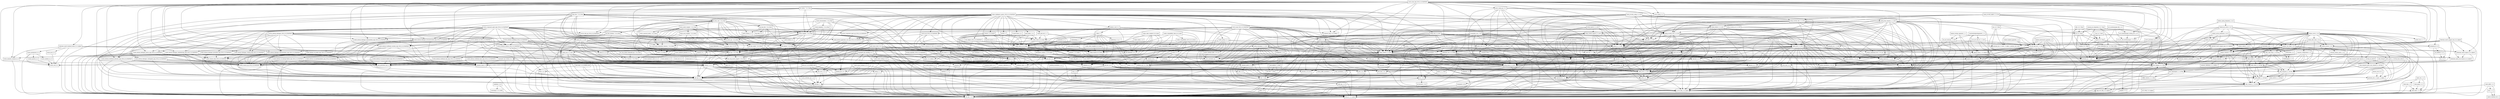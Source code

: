 digraph dependencies {
  node [shape = box, fontsize=10.0];
  HdrHistogram_2_1_9 -> jaxb_api_2_4_0;
  HikariCP_java7_2_4_13 -> hibernate_core_5_4_4_Final;
  HikariCP_java7_2_4_13 -> javassist_3_25_0_GA;
  HikariCP_java7_2_4_13 -> slf4j_api_2_0_0_alpha0;
  LatencyUtils_2_0_3 -> HdrHistogram_2_1_9;
  activemq_artemis_native_1_0_0 -> jboss_logging_3_4_1_Final;
  ant_1_10_6 -> ant_launcher_1_10_6;
  ant_1_10_6 -> xml_apis_1_4_01;
  arjuna_5_9_7_Final -> artemis_journal_2_10_0;
  arjuna_5_9_7_Final -> common_5_9_7_Final;
  arjuna_5_9_7_Final -> geronimo_jta_1_1_spec_1_1_1;
  arjuna_5_9_7_Final -> jboss_logging_3_4_1_Final;
  artemis_commons_2_10_0 -> commons_beanutils_1_9_4;
  artemis_commons_2_10_0 -> jboss_logging_3_4_1_Final;
  artemis_commons_2_10_0 -> jboss_logmanager_2_1_14_Final;
  artemis_commons_2_10_0 -> netty_buffer_4_1_39_Final;
  artemis_commons_2_10_0 -> netty_common_4_1_39_Final;
  artemis_commons_2_10_0 -> netty_handler_4_1_39_Final;
  artemis_commons_2_10_0 -> netty_transport_4_1_39_Final;
  artemis_core_client_2_10_0 -> artemis_commons_2_10_0;
  artemis_core_client_2_10_0 -> geronimo_json_1_0_spec_1_0_alpha_1;
  artemis_core_client_2_10_0 -> geronimo_jta_1_1_spec_1_1_1;
  artemis_core_client_2_10_0 -> jboss_logging_3_4_1_Final;
  artemis_core_client_2_10_0 -> netty_buffer_4_1_39_Final;
  artemis_core_client_2_10_0 -> netty_codec_4_1_39_Final;
  artemis_core_client_2_10_0 -> netty_codec_http_4_1_39_Final;
  artemis_core_client_2_10_0 -> netty_common_4_1_39_Final;
  artemis_core_client_2_10_0 -> netty_handler_4_1_39_Final;
  artemis_core_client_2_10_0 -> netty_transport_4_1_39_Final;
  artemis_core_client_2_10_0 -> netty_transport_native_epoll_4_1_39_Final_linux_x86_64;
  artemis_core_client_2_10_0 -> netty_transport_native_kqueue_4_1_39_Final_osx_x86_64;
  artemis_core_client_2_10_0 -> xml_apis_1_4_01;
  artemis_jdbc_store_2_10_0 -> artemis_commons_2_10_0;
  artemis_jdbc_store_2_10_0 -> artemis_core_client_2_10_0;
  artemis_jdbc_store_2_10_0 -> artemis_journal_2_10_0;
  artemis_jdbc_store_2_10_0 -> jboss_logging_3_4_1_Final;
  artemis_jdbc_store_2_10_0 -> postgresql_42_2_6;
  artemis_jms_client_2_10_0 -> artemis_commons_2_10_0;
  artemis_jms_client_2_10_0 -> artemis_core_client_2_10_0;
  artemis_jms_client_2_10_0 -> artemis_selector_2_10_0;
  artemis_jms_client_2_10_0 -> geronimo_jms_2_0_spec_1_0_alpha_2_patched_auto_name;
  artemis_jms_client_2_10_0 -> geronimo_jta_1_1_spec_1_1_1;
  artemis_jms_client_2_10_0 -> jboss_logging_3_4_1_Final;
  artemis_jms_server_2_10_0 -> artemis_commons_2_10_0;
  artemis_jms_server_2_10_0 -> artemis_core_client_2_10_0;
  artemis_jms_server_2_10_0 -> artemis_jms_client_2_10_0;
  artemis_jms_server_2_10_0 -> artemis_journal_2_10_0;
  artemis_jms_server_2_10_0 -> artemis_server_2_10_0;
  artemis_jms_server_2_10_0 -> artemis_service_extensions_2_10_0;
  artemis_jms_server_2_10_0 -> geronimo_jms_2_0_spec_1_0_alpha_2_patched_auto_name;
  artemis_jms_server_2_10_0 -> geronimo_jta_1_1_spec_1_1_1;
  artemis_jms_server_2_10_0 -> jboss_logging_3_4_1_Final;
  artemis_jms_server_2_10_0 -> xml_apis_1_4_01;
  artemis_journal_2_10_0 -> activemq_artemis_native_1_0_0;
  artemis_journal_2_10_0 -> artemis_commons_2_10_0;
  artemis_journal_2_10_0 -> jboss_logging_3_4_1_Final;
  artemis_journal_2_10_0 -> netty_buffer_4_1_39_Final;
  artemis_journal_2_10_0 -> netty_common_4_1_39_Final;
  artemis_selector_2_10_0 -> artemis_commons_2_10_0;
  artemis_selector_2_10_0 -> xml_apis_1_4_01;
  artemis_server_2_10_0 -> artemis_commons_2_10_0;
  artemis_server_2_10_0 -> artemis_core_client_2_10_0;
  artemis_server_2_10_0 -> artemis_jdbc_store_2_10_0;
  artemis_server_2_10_0 -> artemis_journal_2_10_0;
  artemis_server_2_10_0 -> artemis_selector_2_10_0;
  artemis_server_2_10_0 -> commons_beanutils_1_9_4;
  artemis_server_2_10_0 -> commons_configuration2_2_4;
  artemis_server_2_10_0 -> commons_lang3_3_9;
  artemis_server_2_10_0 -> geronimo_json_1_0_spec_1_0_alpha_1;
  artemis_server_2_10_0 -> geronimo_jta_1_1_spec_1_1_1;
  artemis_server_2_10_0 -> jboss_logging_3_4_1_Final;
  artemis_server_2_10_0 -> jboss_logmanager_2_1_14_Final;
  artemis_server_2_10_0 -> jctools_core_2_1_1;
  artemis_server_2_10_0 -> micrometer_core_1_1_4;
  artemis_server_2_10_0 -> netty_buffer_4_1_39_Final;
  artemis_server_2_10_0 -> netty_codec_4_1_39_Final;
  artemis_server_2_10_0 -> netty_codec_http_4_1_39_Final;
  artemis_server_2_10_0 -> netty_common_4_1_39_Final;
  artemis_server_2_10_0 -> netty_handler_4_1_39_Final;
  artemis_server_2_10_0 -> netty_transport_4_1_39_Final;
  artemis_server_2_10_0 -> netty_transport_native_epoll_4_1_39_Final_linux_x86_64;
  artemis_server_2_10_0 -> netty_transport_native_kqueue_4_1_39_Final_osx_x86_64;
  artemis_server_2_10_0 -> xml_apis_1_4_01;
  artemis_service_extensions_2_10_0 -> artemis_commons_2_10_0;
  artemis_service_extensions_2_10_0 -> artemis_core_client_2_10_0;
  artemis_service_extensions_2_10_0 -> artemis_jms_client_2_10_0;
  artemis_service_extensions_2_10_0 -> geronimo_jta_1_1_spec_1_1_1;
  artemis_service_extensions_2_10_0 -> jboss_logging_3_4_1_Final;
  artemis_service_extensions_2_10_0 -> xml_apis_1_4_01;
  artemis_spring_integration_2_10_0 -> artemis_jms_server_2_10_0;
  artemis_spring_integration_2_10_0 -> artemis_server_2_10_0;
  artemis_spring_integration_2_10_0 -> spring_beans_5_2_0_RC1;
  asm_analysis_7_2_beta -> asm_7_2_beta;
  asm_analysis_7_2_beta -> asm_tree_7_2_beta;
  asm_tree_7_2_beta -> asm_7_2_beta;
  asm_util_7_2_beta -> asm_7_2_beta;
  asm_util_7_2_beta -> asm_analysis_7_2_beta;
  asm_util_7_2_beta -> asm_tree_7_2_beta;
  aspectjweaver_1_9_4 -> jcl_over_slf4j_2_0_0_alpha0;
  aspectjweaver_1_9_4 -> xml_apis_1_4_01;
  atmosphere_runtime_2_4_30_vaadin1 -> commons_pool2_2_7_0;
  atmosphere_runtime_2_4_30_vaadin1 -> javax_annotation_api_1_3_2;
  atmosphere_runtime_2_4_30_vaadin1 -> jaxb_api_2_4_0;
  atmosphere_runtime_2_4_30_vaadin1 -> json_20190722;
  atmosphere_runtime_2_4_30_vaadin1 -> vaadin_slf4j_jdk14_1_6_1;
  atmosphere_runtime_2_4_30_vaadin1 -> xml_apis_1_4_01;
  aws_java_sdk_cloudwatch_1_11_620 -> aws_java_sdk_core_1_11_620;
  aws_java_sdk_cloudwatch_1_11_620 -> jackson_databind_2_10_0_pr1;
  aws_java_sdk_cloudwatch_1_11_620 -> jcl_over_slf4j_2_0_0_alpha0;
  aws_java_sdk_cloudwatch_1_11_620 -> jmespath_java_1_11_620;
  aws_java_sdk_cloudwatch_1_11_620 -> xml_apis_1_4_01;
  aws_java_sdk_core_1_11_620 -> httpclient_4_5_9;
  aws_java_sdk_core_1_11_620 -> httpcore_4_4_11;
  aws_java_sdk_core_1_11_620 -> ion_java_1_5_0;
  aws_java_sdk_core_1_11_620 -> jackson_annotations_2_10_0_pr1;
  aws_java_sdk_core_1_11_620 -> jackson_core_2_10_0_pr1;
  aws_java_sdk_core_1_11_620 -> jackson_databind_2_10_0_pr1;
  aws_java_sdk_core_1_11_620 -> jackson_dataformat_cbor_2_10_0_pr1;
  aws_java_sdk_core_1_11_620 -> jaxb_api_2_4_0;
  aws_java_sdk_core_1_11_620 -> jcl_over_slf4j_2_0_0_alpha0;
  aws_java_sdk_core_1_11_620 -> joda_time_2_10_3;
  aws_java_sdk_core_1_11_620 -> xml_apis_1_4_01;
  aws_java_sdk_ec2_1_11_620 -> aws_java_sdk_core_1_11_620;
  aws_java_sdk_ec2_1_11_620 -> jackson_databind_2_10_0_pr1;
  aws_java_sdk_ec2_1_11_620 -> jcl_over_slf4j_2_0_0_alpha0;
  aws_java_sdk_ec2_1_11_620 -> jmespath_java_1_11_620;
  aws_java_sdk_ec2_1_11_620 -> xml_apis_1_4_01;
  aws_java_sdk_logs_1_11_620 -> aws_java_sdk_core_1_11_620;
  aws_java_sdk_logs_1_11_620 -> jackson_annotations_2_10_0_pr1;
  aws_java_sdk_logs_1_11_620 -> jackson_core_2_10_0_pr1;
  aws_java_sdk_logs_1_11_620 -> jcl_over_slf4j_2_0_0_alpha0;
  aws_java_sdk_secretsmanager_1_11_620 -> aws_java_sdk_core_1_11_620;
  aws_java_sdk_secretsmanager_1_11_620 -> jackson_core_2_10_0_pr1;
  aws_java_sdk_secretsmanager_1_11_620 -> jcl_over_slf4j_2_0_0_alpha0;
  aws_secretsmanager_caching_java_1_0_0 -> aws_java_sdk_core_1_11_620;
  aws_secretsmanager_caching_java_1_0_0 -> aws_java_sdk_secretsmanager_1_11_620;
  aws_secretsmanager_jdbc_1_0_2 -> aws_java_sdk_core_1_11_620;
  aws_secretsmanager_jdbc_1_0_2 -> aws_java_sdk_secretsmanager_1_11_620;
  aws_secretsmanager_jdbc_1_0_2 -> aws_secretsmanager_caching_java_1_0_0;
  aws_secretsmanager_jdbc_1_0_2 -> jackson_databind_2_10_0_pr1;
  bcpkix_jdk15on_1_62 -> bcprov_jdk15on_1_62;
  cglib_3_3_0 -> ant_1_10_6;
  cglib_3_3_0 -> asm_7_2_beta;
  citizen_intelligence_agency_2019_8_18_SNAPSHOT -> commons_beanutils_1_9_4;
  citizen_intelligence_agency_2019_8_18_SNAPSHOT -> commons_lang_2_6_0_redhat_7;
  citizen_intelligence_agency_2019_8_18_SNAPSHOT -> commons_lang3_3_9;
  citizen_intelligence_agency_2019_8_18_SNAPSHOT -> commons_text_1_7;
  citizen_intelligence_agency_2019_8_18_SNAPSHOT -> dcharts_2_0_0_hack23;
  citizen_intelligence_agency_2019_8_18_SNAPSHOT -> gantt_addon_1_0_4;
  citizen_intelligence_agency_2019_8_18_SNAPSHOT -> javax_annotation_api_1_3_2;
  citizen_intelligence_agency_2019_8_18_SNAPSHOT -> javax_persistence_api_2_2;
  citizen_intelligence_agency_2019_8_18_SNAPSHOT -> joda_time_2_10_3;
  citizen_intelligence_agency_2019_8_18_SNAPSHOT -> jsoup_1_12_1;
  citizen_intelligence_agency_2019_8_18_SNAPSHOT -> model_external_riksdagen_documentcontent_impl_2019_8_18_SNAPSHOT;
  citizen_intelligence_agency_2019_8_18_SNAPSHOT -> model_external_riksdagen_dokumentlista_impl_2019_8_18_SNAPSHOT;
  citizen_intelligence_agency_2019_8_18_SNAPSHOT -> model_external_riksdagen_dokumentstatus_impl_2019_8_18_SNAPSHOT;
  citizen_intelligence_agency_2019_8_18_SNAPSHOT -> model_external_riksdagen_person_impl_2019_8_18_SNAPSHOT;
  citizen_intelligence_agency_2019_8_18_SNAPSHOT -> model_external_worldbank_countries_impl_2019_8_18_SNAPSHOT;
  citizen_intelligence_agency_2019_8_18_SNAPSHOT -> model_external_worldbank_data_impl_2019_8_18_SNAPSHOT;
  citizen_intelligence_agency_2019_8_18_SNAPSHOT -> model_internal_application_user_impl_2019_8_18_SNAPSHOT;
  citizen_intelligence_agency_2019_8_18_SNAPSHOT -> qrcode_2_1;
  citizen_intelligence_agency_2019_8_18_SNAPSHOT -> responsive_layout_2_1_1;
  citizen_intelligence_agency_2019_8_18_SNAPSHOT -> service_api_2019_8_18_SNAPSHOT;
  citizen_intelligence_agency_2019_8_18_SNAPSHOT -> service_external_esv_2019_8_18_SNAPSHOT;
  citizen_intelligence_agency_2019_8_18_SNAPSHOT -> slf4j_api_2_0_0_alpha0;
  citizen_intelligence_agency_2019_8_18_SNAPSHOT -> spring_aop_5_2_0_RC1;
  citizen_intelligence_agency_2019_8_18_SNAPSHOT -> spring_beans_5_2_0_RC1;
  citizen_intelligence_agency_2019_8_18_SNAPSHOT -> spring_context_5_2_0_RC1;
  citizen_intelligence_agency_2019_8_18_SNAPSHOT -> spring_security_core_5_2_0_M4;
  citizen_intelligence_agency_2019_8_18_SNAPSHOT -> spring_security_web_5_2_0_M4;
  citizen_intelligence_agency_2019_8_18_SNAPSHOT -> spring_tx_5_2_0_RC1;
  citizen_intelligence_agency_2019_8_18_SNAPSHOT -> spring_web_5_2_0_RC1;
  citizen_intelligence_agency_2019_8_18_SNAPSHOT -> statistics_card_0_3_2;
  citizen_intelligence_agency_2019_8_18_SNAPSHOT -> vaadin_grid_util_2_1_1;
  citizen_intelligence_agency_2019_8_18_SNAPSHOT -> vaadin_server_8_9_0_beta2;
  citizen_intelligence_agency_2019_8_18_SNAPSHOT -> vaadin_shared_8_9_0_beta2;
  citizen_intelligence_agency_2019_8_18_SNAPSHOT -> vaadin_spring_3_2_1;
  citizen_intelligence_agency_2019_8_18_SNAPSHOT -> web_widgets_2019_8_18_SNAPSHOT;
  citizen_intelligence_agency_2019_8_18_SNAPSHOT -> wt_pdf_viewer_2_0_1;
  citizen_intelligence_agency_2019_8_18_SNAPSHOT -> yauaa_5_11;
  classgraph_4_8_46 -> xml_apis_1_4_01;
  cloudwatchlogbackappender_1_11 -> aws_java_sdk_core_1_11_620;
  cloudwatchlogbackappender_1_11 -> aws_java_sdk_ec2_1_11_620;
  cloudwatchlogbackappender_1_11 -> aws_java_sdk_logs_1_11_620;
  cloudwatchlogbackappender_1_11 -> logback_classic_1_3_0_alpha4;
  cloudwatchlogbackappender_1_11 -> logback_core_1_3_0_alpha4;
  colt_2_1_4 -> concurrent_1_3_4;
  common_5_9_7_Final -> jboss_logging_3_4_1_Final;
  common_5_9_7_Final -> xml_apis_1_4_01;
  commons_beanutils_1_9_4 -> commons_collections_3_2_2_redhat_2;
  commons_beanutils_1_9_4 -> jcl_over_slf4j_2_0_0_alpha0;
  commons_collections4_4_4 -> xml_apis_1_4_01;
  commons_configuration2_2_4 -> commons_beanutils_1_9_4;
  commons_configuration2_2_4 -> commons_codec_1_13;
  commons_configuration2_2_4 -> commons_lang3_3_9;
  commons_configuration2_2_4 -> commons_text_1_7;
  commons_configuration2_2_4 -> jackson_databind_2_10_0_pr1;
  commons_configuration2_2_4 -> jcl_over_slf4j_2_0_0_alpha0;
  commons_configuration2_2_4 -> snakeyaml_1_25;
  commons_configuration2_2_4 -> spring_beans_5_2_0_RC1;
  commons_configuration2_2_4 -> spring_core_5_2_0_RC1;
  commons_configuration2_2_4 -> xml_apis_1_4_01;
  commons_dbcp2_2_7_0 -> commons_pool2_2_7_0;
  commons_dbcp2_2_7_0 -> geronimo_jta_1_1_spec_1_1_1;
  commons_dbcp2_2_7_0 -> jcl_over_slf4j_2_0_0_alpha0;
  commons_pool2_2_7_0 -> cglib_3_3_0;
  commons_text_1_7 -> commons_lang3_3_9;
  commons_text_1_7 -> xml_apis_1_4_01;
  confirmdialog_3_1_1 -> vaadin_server_8_9_0_beta2;
  confirmdialog_3_1_1 -> vaadin_shared_8_9_0_beta2;
  core_1_1_2 -> arpack_combined_all_0_1;
  dcharts_2_0_0_hack23 -> commons_codec_1_13;
  dcharts_2_0_0_hack23 -> commons_lang3_3_9;
  dcharts_2_0_0_hack23 -> gwt_user_2_8_2;
  dcharts_2_0_0_hack23 -> vaadin_client_8_9_0_beta2;
  dcharts_2_0_0_hack23 -> vaadin_server_8_9_0_beta2;
  dcharts_2_0_0_hack23 -> vaadin_shared_8_9_0_beta2;
  dom4j_2_1_1 -> jaxb_api_2_4_0;
  dom4j_2_1_1 -> xml_apis_1_4_01;
  drools_compiler_7_25_0_Final -> antlr_runtime_3_5_2;
  drools_compiler_7_25_0_Final -> drools_core_7_25_0_Final;
  drools_compiler_7_25_0_Final -> gwt_dev_2_8_2;
  drools_compiler_7_25_0_Final -> jaxb_api_2_4_0;
  drools_compiler_7_25_0_Final -> jaxb_xjc_2_4_0_b180830_0438;
  drools_compiler_7_25_0_Final -> kie_api_7_25_0_Final;
  drools_compiler_7_25_0_Final -> kie_internal_7_25_0_Final;
  drools_compiler_7_25_0_Final -> kie_soup_commons_7_25_0_Final;
  drools_compiler_7_25_0_Final -> kie_soup_maven_support_7_25_0_Final;
  drools_compiler_7_25_0_Final -> kie_soup_project_datamodel_commons_7_25_0_Final;
  drools_compiler_7_25_0_Final -> mvel2_2_4_4_Final;
  drools_compiler_7_25_0_Final -> protobuf_java_3_9_1;
  drools_compiler_7_25_0_Final -> slf4j_api_2_0_0_alpha0;
  drools_compiler_7_25_0_Final -> xml_apis_1_4_01;
  drools_compiler_7_25_0_Final -> xstream_1_4_11_1;
  drools_core_7_25_0_Final -> commons_codec_1_13;
  drools_core_7_25_0_Final -> jaxb_api_2_4_0;
  drools_core_7_25_0_Final -> jaxb_xjc_2_4_0_b180830_0438;
  drools_core_7_25_0_Final -> kie_api_7_25_0_Final;
  drools_core_7_25_0_Final -> kie_internal_7_25_0_Final;
  drools_core_7_25_0_Final -> kie_soup_commons_7_25_0_Final;
  drools_core_7_25_0_Final -> kie_soup_project_datamodel_commons_7_25_0_Final;
  drools_core_7_25_0_Final -> mvel2_2_4_4_Final;
  drools_core_7_25_0_Final -> protobuf_java_3_9_1;
  drools_core_7_25_0_Final -> slf4j_api_2_0_0_alpha0;
  drools_core_7_25_0_Final -> xml_apis_1_4_01;
  drools_core_7_25_0_Final -> xstream_1_4_11_1;
  drools_decisiontables_7_25_0_Final -> drools_compiler_7_25_0_Final;
  drools_decisiontables_7_25_0_Final -> drools_core_7_25_0_Final;
  drools_decisiontables_7_25_0_Final -> drools_templates_7_25_0_Final;
  drools_decisiontables_7_25_0_Final -> kie_api_7_25_0_Final;
  drools_decisiontables_7_25_0_Final -> kie_internal_7_25_0_Final;
  drools_decisiontables_7_25_0_Final -> poi_4_1_0;
  drools_decisiontables_7_25_0_Final -> poi_ooxml_4_1_0;
  drools_decisiontables_7_25_0_Final -> slf4j_api_2_0_0_alpha0;
  drools_model_compiler_7_25_0_Final -> drools_canonical_model_7_25_0_Final;
  drools_model_compiler_7_25_0_Final -> drools_compiler_7_25_0_Final;
  drools_model_compiler_7_25_0_Final -> drools_core_7_25_0_Final;
  drools_model_compiler_7_25_0_Final -> drools_mvel_compiler_7_25_0_Final;
  drools_model_compiler_7_25_0_Final -> drools_mvel_parser_7_25_0_Final;
  drools_model_compiler_7_25_0_Final -> javaparser_core_3_13_10;
  drools_model_compiler_7_25_0_Final -> kie_api_7_25_0_Final;
  drools_model_compiler_7_25_0_Final -> kie_internal_7_25_0_Final;
  drools_model_compiler_7_25_0_Final -> kie_soup_maven_support_7_25_0_Final;
  drools_model_compiler_7_25_0_Final -> kie_soup_project_datamodel_commons_7_25_0_Final;
  drools_model_compiler_7_25_0_Final -> mvel2_2_4_4_Final;
  drools_model_compiler_7_25_0_Final -> slf4j_api_2_0_0_alpha0;
  drools_mvel_compiler_7_25_0_Final -> drools_core_7_25_0_Final;
  drools_mvel_compiler_7_25_0_Final -> drools_mvel_parser_7_25_0_Final;
  drools_mvel_compiler_7_25_0_Final -> javaparser_core_3_13_10;
  drools_mvel_compiler_7_25_0_Final -> kie_soup_project_datamodel_commons_7_25_0_Final;
  drools_mvel_compiler_7_25_0_Final -> slf4j_api_2_0_0_alpha0;
  drools_mvel_parser_7_25_0_Final -> javaparser_core_3_13_10;
  drools_templates_7_25_0_Final -> drools_compiler_7_25_0_Final;
  drools_templates_7_25_0_Final -> drools_core_7_25_0_Final;
  drools_templates_7_25_0_Final -> kie_api_7_25_0_Final;
  drools_templates_7_25_0_Final -> mvel2_2_4_4_Final;
  easybinder_0_5 -> gentyref_1_2_0_vaadin1;
  easybinder_0_5 -> javax_persistence_api_2_2;
  easybinder_0_5 -> vaadin_server_8_9_0_beta2;
  easybinder_0_5 -> vaadin_shared_8_9_0_beta2;
  easybinder_0_5 -> validation_api_2_0_1_Final;
  ehcache_3_8_0 -> cache_api_1_1_1;
  ehcache_3_8_0 -> jaxb_api_2_4_0;
  ehcache_3_8_0 -> jsr305_3_0_2;
  ehcache_3_8_0 -> slf4j_api_2_0_0_alpha0;
  ehcache_3_8_0 -> xml_apis_1_4_01;
  encrypt_properties_2019_8_18_SNAPSHOT -> bcprov_jdk15on_1_62;
  encrypt_properties_2019_8_18_SNAPSHOT -> jasypt_1_9_3_redhat_3;
  fluent_hc_4_5_9 -> httpclient_4_5_9;
  fluent_hc_4_5_9 -> httpcore_4_4_11;
  gantt_addon_1_0_4 -> gwt_user_2_8_2;
  gantt_addon_1_0_4 -> vaadin_client_8_9_0_beta2;
  gantt_addon_1_0_4 -> vaadin_server_8_9_0_beta2;
  gantt_addon_1_0_4 -> vaadin_shared_8_9_0_beta2;
  geronimo_jms_2_0_spec_1_0_alpha_2_patched_auto_name -> geronimo_jta_1_1_spec_1_1_1;
  googleauth_1_2_0 -> commons_codec_1_13;
  googleauth_1_2_0 -> httpclient_4_5_9;
  guava_28_0_jre -> animal_sniffer_annotations_1_17;
  guava_28_0_jre -> checker_qual_2_8_1;
  guava_28_0_jre -> error_prone_annotations_2_3_2;
  guava_28_0_jre -> j2objc_annotations_1_3;
  guava_28_0_jre -> jsr305_3_0_2;
  gwt_dev_2_8_2 -> animal_sniffer_annotations_1_17;
  gwt_dev_2_8_2 -> ant_1_10_6;
  gwt_dev_2_8_2 -> asm_7_2_beta;
  gwt_dev_2_8_2 -> colt_2_1_4;
  gwt_dev_2_8_2 -> gson_2_8_5;
  gwt_dev_2_8_2 -> j2objc_annotations_1_3;
  gwt_dev_2_8_2 -> jsr305_3_0_2;
  gwt_dev_2_8_2 -> xml_apis_1_4_01;
  gwt_elemental_2_8_2 -> gwt_user_2_8_2;
  gwt_user_2_8_2 -> asm_7_2_beta;
  gwt_user_2_8_2 -> commons_io_2_6;
  gwt_user_2_8_2 -> gson_2_8_5;
  gwt_user_2_8_2 -> gwt_dev_2_8_2;
  gwt_user_2_8_2 -> icu4j_64_2;
  gwt_user_2_8_2 -> jcl_over_slf4j_2_0_0_alpha0;
  gwt_user_2_8_2 -> jsinterop_annotations_1_0_2;
  gwt_user_2_8_2 -> jsr305_3_0_2;
  gwt_user_2_8_2 -> sac_1_3;
  gwt_user_2_8_2 -> validation_api_2_0_1_Final;
  gwt_user_2_8_2 -> xml_apis_1_4_01;
  hibernate_commons_annotations_5_1_0_Final -> jboss_logging_3_4_1_Final;
  hibernate_core_5_4_4_Final -> ant_1_10_6;
  hibernate_core_5_4_4_Final -> antlr_2_7_7_redhat_7;
  hibernate_core_5_4_4_Final -> byte_buddy_1_10_1;
  hibernate_core_5_4_4_Final -> classmate_1_5_0;
  hibernate_core_5_4_4_Final -> dom4j_2_1_1;
  hibernate_core_5_4_4_Final -> geronimo_jta_1_1_spec_1_1_1;
  hibernate_core_5_4_4_Final -> hibernate_commons_annotations_5_1_0_Final;
  hibernate_core_5_4_4_Final -> jandex_2_1_1_Final;
  hibernate_core_5_4_4_Final -> javassist_3_25_0_GA;
  hibernate_core_5_4_4_Final -> javax_persistence_api_2_2;
  hibernate_core_5_4_4_Final -> jaxb_api_2_4_0;
  hibernate_core_5_4_4_Final -> jboss_logging_3_4_1_Final;
  hibernate_core_5_4_4_Final -> validation_api_2_0_1_Final;
  hibernate_core_5_4_4_Final -> xml_apis_1_4_01;
  hibernate_jcache_5_4_4_Final -> cache_api_1_1_1;
  hibernate_jcache_5_4_4_Final -> hibernate_core_5_4_4_Final;
  hibernate_search_backend_lucene_6_0_0_Alpha9 -> hibernate_search_engine_6_0_0_Alpha9;
  hibernate_search_backend_lucene_6_0_0_Alpha9 -> hibernate_search_util_common_6_0_0_Alpha9;
  hibernate_search_backend_lucene_6_0_0_Alpha9 -> jboss_logging_3_4_1_Final;
  hibernate_search_backend_lucene_6_0_0_Alpha9 -> lucene_analyzers_common_8_2_0;
  hibernate_search_backend_lucene_6_0_0_Alpha9 -> lucene_core_8_2_0;
  hibernate_search_backend_lucene_6_0_0_Alpha9 -> lucene_join_8_2_0;
  hibernate_search_backend_lucene_6_0_0_Alpha9 -> lucene_queryparser_8_2_0;
  hibernate_search_engine_6_0_0_Alpha9 -> hibernate_search_util_common_6_0_0_Alpha9;
  hibernate_search_engine_6_0_0_Alpha9 -> jboss_logging_3_4_1_Final;
  hibernate_search_mapper_orm_6_0_0_Alpha9 -> geronimo_jta_1_1_spec_1_1_1;
  hibernate_search_mapper_orm_6_0_0_Alpha9 -> hibernate_commons_annotations_5_1_0_Final;
  hibernate_search_mapper_orm_6_0_0_Alpha9 -> hibernate_core_5_4_4_Final;
  hibernate_search_mapper_orm_6_0_0_Alpha9 -> hibernate_search_engine_6_0_0_Alpha9;
  hibernate_search_mapper_orm_6_0_0_Alpha9 -> hibernate_search_mapper_pojo_6_0_0_Alpha9;
  hibernate_search_mapper_orm_6_0_0_Alpha9 -> hibernate_search_util_common_6_0_0_Alpha9;
  hibernate_search_mapper_orm_6_0_0_Alpha9 -> javax_persistence_api_2_2;
  hibernate_search_mapper_orm_6_0_0_Alpha9 -> jboss_logging_3_4_1_Final;
  hibernate_search_mapper_pojo_6_0_0_Alpha9 -> hibernate_commons_annotations_5_1_0_Final;
  hibernate_search_mapper_pojo_6_0_0_Alpha9 -> hibernate_search_engine_6_0_0_Alpha9;
  hibernate_search_mapper_pojo_6_0_0_Alpha9 -> hibernate_search_util_common_6_0_0_Alpha9;
  hibernate_search_mapper_pojo_6_0_0_Alpha9 -> jboss_logging_3_4_1_Final;
  hibernate_search_util_common_6_0_0_Alpha9 -> jboss_logging_3_4_1_Final;
  hibernate_validator_6_1_0_Alpha6 -> classmate_1_5_0;
  hibernate_validator_6_1_0_Alpha6 -> javax_persistence_api_2_2;
  hibernate_validator_6_1_0_Alpha6 -> jboss_logging_3_4_1_Final;
  hibernate_validator_6_1_0_Alpha6 -> joda_time_2_10_3;
  hibernate_validator_6_1_0_Alpha6 -> jsoup_1_12_1;
  hibernate_validator_6_1_0_Alpha6 -> validation_api_2_0_1_Final;
  hibernate_validator_6_1_0_Alpha6 -> xml_apis_1_4_01;
  httpclient_4_5_9 -> commons_codec_1_13;
  httpclient_4_5_9 -> httpcore_4_4_11;
  httpclient_4_5_9 -> jcl_over_slf4j_2_0_0_alpha0;
  hyperjaxb3_ejb_roundtrip_0_6_2 -> commons_io_2_6;
  hyperjaxb3_ejb_roundtrip_0_6_2 -> commons_lang3_3_9;
  hyperjaxb3_ejb_roundtrip_0_6_2 -> hyperjaxb3_ejb_runtime_0_6_2;
  hyperjaxb3_ejb_roundtrip_0_6_2 -> javax_persistence_api_2_2;
  hyperjaxb3_ejb_roundtrip_0_6_2 -> jaxb_api_2_4_0;
  hyperjaxb3_ejb_roundtrip_0_6_2 -> jaxb2_basics_runtime_0_12_0;
  hyperjaxb3_ejb_roundtrip_0_6_2 -> jaxb2_basics_testing_0_10_0;
  hyperjaxb3_ejb_roundtrip_0_6_2 -> jcl_over_slf4j_2_0_0_alpha0;
  hyperjaxb3_ejb_roundtrip_0_6_2 -> xml_apis_1_4_01;
  hyperjaxb3_ejb_runtime_0_6_2 -> commons_lang3_3_9;
  hyperjaxb3_ejb_runtime_0_6_2 -> javax_persistence_api_2_2;
  hyperjaxb3_ejb_runtime_0_6_2 -> jaxb_api_2_4_0;
  hyperjaxb3_ejb_runtime_0_6_2 -> xml_apis_1_4_01;
  icu4j_64_2 -> xml_apis_1_4_01;
  jackson_databind_2_10_0_pr1 -> jackson_annotations_2_10_0_pr1;
  jackson_databind_2_10_0_pr1 -> jackson_core_2_10_0_pr1;
  jackson_databind_2_10_0_pr1 -> xml_apis_1_4_01;
  jackson_dataformat_cbor_2_10_0_pr1 -> jackson_core_2_10_0_pr1;
  jackson_dataformat_cbor_2_10_0_pr1 -> jackson_databind_2_10_0_pr1;
  jackson_datatype_jdk8_2_10_0_pr1 -> jackson_core_2_10_0_pr1;
  jackson_datatype_jdk8_2_10_0_pr1 -> jackson_databind_2_10_0_pr1;
  jandex_2_1_1_Final -> ant_1_10_6;
  jasypt_1_9_3_redhat_3 -> icu4j_64_2;
  jasypt_hibernate4_1_9_3 -> hibernate_core_5_4_4_Final;
  jasypt_hibernate4_1_9_3 -> jasypt_1_9_3_redhat_3;
  jasypt_spring31_1_9_3_redhat_3 -> jasypt_1_9_3_redhat_3;
  jasypt_spring31_1_9_3_redhat_3 -> spring_beans_5_2_0_RC1;
  jasypt_spring31_1_9_3_redhat_3 -> spring_context_5_2_0_RC1;
  jasypt_spring31_1_9_3_redhat_3 -> spring_core_5_2_0_RC1;
  jasypt_spring31_1_9_3_redhat_3 -> xml_apis_1_4_01;
  javamelody_core_1_79_0 -> activation_1_1;
  javamelody_core_1_79_0 -> aws_java_sdk_cloudwatch_1_11_620;
  javamelody_core_1_79_0 -> cache_api_1_1_1;
  javamelody_core_1_79_0 -> commons_dbcp2_2_7_0;
  javamelody_core_1_79_0 -> javax_interceptor_api_1_2_2;
  javamelody_core_1_79_0 -> javax_mail_1_6_2;
  javamelody_core_1_79_0 -> javax_persistence_api_2_2;
  javamelody_core_1_79_0 -> jrobin_1_6_0;
  javamelody_core_1_79_0 -> log4j_over_slf4j_2_0_0_alpha0;
  javamelody_core_1_79_0 -> logback_classic_1_3_0_alpha4;
  javamelody_core_1_79_0 -> logback_core_1_3_0_alpha4;
  javamelody_core_1_79_0 -> openpdf_1_3_5;
  javamelody_core_1_79_0 -> quartz_2_3_1;
  javamelody_core_1_79_0 -> slf4j_api_2_0_0_alpha0;
  javamelody_core_1_79_0 -> spring_aop_5_2_0_RC1;
  javamelody_core_1_79_0 -> spring_beans_5_2_0_RC1;
  javamelody_core_1_79_0 -> spring_context_5_2_0_RC1;
  javamelody_core_1_79_0 -> spring_core_5_2_0_RC1;
  javamelody_core_1_79_0 -> spring_web_5_2_0_RC1;
  javamelody_core_1_79_0 -> xml_apis_1_4_01;
  javamelody_core_1_79_0 -> xstream_1_4_11_1;
  javax_activation_api_1_2_0 -> activation_1_1;
  javax_mail_1_6_2 -> activation_1_1;
  javax_mail_1_6_2 -> xml_apis_1_4_01;
  javers_core_5_6_3 -> classgraph_4_8_46;
  javers_core_5_6_3 -> gson_2_8_5;
  javers_core_5_6_3 -> guava_28_0_jre;
  javers_core_5_6_3 -> joda_time_2_10_3;
  javers_core_5_6_3 -> picocontainer_2_15;
  javers_core_5_6_3 -> slf4j_api_2_0_0_alpha0;
  javers_persistence_sql_5_6_3 -> guava_28_0_jre;
  javers_persistence_sql_5_6_3 -> javers_core_5_6_3;
  javers_persistence_sql_5_6_3 -> polyjdbc_0_7_6;
  javers_persistence_sql_5_6_3 -> slf4j_api_2_0_0_alpha0;
  javers_spring_5_6_3 -> aspectjweaver_1_9_4;
  javers_spring_5_6_3 -> javers_core_5_6_3;
  javers_spring_5_6_3 -> spring_data_commons_2_2_0_RC2;
  javers_spring_5_6_3 -> spring_security_core_5_2_0_M4;
  javers_spring_jpa_5_6_3 -> aspectjweaver_1_9_4;
  javers_spring_jpa_5_6_3 -> hibernate_core_5_4_4_Final;
  javers_spring_jpa_5_6_3 -> javax_persistence_api_2_2;
  javers_spring_jpa_5_6_3 -> javers_core_5_6_3;
  javers_spring_jpa_5_6_3 -> javers_persistence_sql_5_6_3;
  javers_spring_jpa_5_6_3 -> javers_spring_5_6_3;
  javers_spring_jpa_5_6_3 -> jboss_transaction_api_1_2_spec_1_1_1_Final;
  javers_spring_jpa_5_6_3 -> slf4j_api_2_0_0_alpha0;
  javers_spring_jpa_5_6_3 -> spring_beans_5_2_0_RC1;
  javers_spring_jpa_5_6_3 -> spring_tx_5_2_0_RC1;
  jaxb_api_2_4_0 -> activation_1_1;
  jaxb_api_2_4_0 -> xml_apis_1_4_01;
  jaxb_core_2_3_0_1 -> activation_1_1;
  jaxb_core_2_3_0_1 -> jaxb_api_2_4_0;
  jaxb_core_2_3_0_1 -> xml_apis_1_4_01;
  jaxb_impl_2_4_0_b180830_0438 -> activation_1_1;
  jaxb_impl_2_4_0_b180830_0438 -> jaxb_api_2_4_0;
  jaxb_impl_2_4_0_b180830_0438 -> jaxb_core_2_3_0_1;
  jaxb_impl_2_4_0_b180830_0438 -> xml_apis_1_4_01;
  jaxb_xjc_2_4_0_b180830_0438 -> activation_1_1;
  jaxb_xjc_2_4_0_b180830_0438 -> ant_1_10_6;
  jaxb_xjc_2_4_0_b180830_0438 -> jaxb_api_2_4_0;
  jaxb_xjc_2_4_0_b180830_0438 -> jaxb_core_2_3_0_1;
  jaxb_xjc_2_4_0_b180830_0438 -> xml_apis_1_4_01;
  jaxb2_basics_runtime_0_12_0 -> activation_1_1;
  jaxb2_basics_runtime_0_12_0 -> jaxb_api_2_4_0;
  jaxb2_basics_runtime_0_12_0 -> jaxb_core_2_3_0_1;
  jaxb2_basics_runtime_0_12_0 -> xml_apis_1_4_01;
  jaxb2_basics_testing_0_10_0 -> commons_io_2_6;
  jaxb2_basics_testing_0_10_0 -> jaxb_api_2_4_0;
  jaxb2_basics_testing_0_10_0 -> jaxb2_basics_runtime_0_12_0;
  jaxb2_basics_testing_0_10_0 -> jcl_over_slf4j_2_0_0_alpha0;
  jaxb2_basics_testing_0_10_0 -> xml_apis_1_4_01;
  jaxb2_basics_tools_0_10_0 -> commons_beanutils_1_9_4;
  jaxb2_basics_tools_0_10_0 -> commons_lang3_3_9;
  jaxb2_basics_tools_0_10_0 -> jaxb_api_2_4_0;
  jaxb2_basics_tools_0_10_0 -> jaxb_core_2_3_0_1;
  jaxb2_basics_tools_0_10_0 -> jaxb_xjc_2_4_0_b180830_0438;
  jaxb2_basics_tools_0_10_0 -> jaxb2_basics_runtime_0_12_0;
  jaxb2_basics_tools_0_10_0 -> jcl_over_slf4j_2_0_0_alpha0;
  jaxb2_basics_tools_0_10_0 -> spring_beans_5_2_0_RC1;
  jaxb2_basics_tools_0_10_0 -> spring_context_5_2_0_RC1;
  jaxb2_basics_tools_0_10_0 -> xml_apis_1_4_01;
  jboss_logging_3_4_1_Final -> jboss_logmanager_2_1_14_Final;
  jboss_logging_3_4_1_Final -> log4j_over_slf4j_2_0_0_alpha0;
  jboss_logging_3_4_1_Final -> slf4j_api_2_0_0_alpha0;
  jboss_logmanager_2_1_14_Final -> geronimo_json_1_0_spec_1_0_alpha_1;
  jboss_logmanager_2_1_14_Final -> wildfly_common_1_5_1_Final;
  jboss_logmanager_2_1_14_Final -> xml_apis_1_4_01;
  jboss_transaction_api_1_2_spec_1_1_1_Final -> geronimo_jta_1_1_spec_1_1_1;
  jboss_transaction_api_1_2_spec_1_1_1_Final -> javax_interceptor_api_1_2_2;
  jboss_transaction_spi_7_6_0_Final_redhat_1 -> geronimo_jta_1_1_spec_1_1_1;
  jboss_transaction_spi_7_6_0_Final_redhat_1 -> jboss_logging_3_4_1_Final;
  jbpm_flow_7_25_0_Final -> commons_lang3_3_9;
  jbpm_flow_7_25_0_Final -> drools_core_7_25_0_Final;
  jbpm_flow_7_25_0_Final -> jaxb_api_2_4_0;
  jbpm_flow_7_25_0_Final -> kie_api_7_25_0_Final;
  jbpm_flow_7_25_0_Final -> kie_dmn_api_7_25_0_Final;
  jbpm_flow_7_25_0_Final -> kie_dmn_core_7_25_0_Final;
  jbpm_flow_7_25_0_Final -> kie_dmn_feel_7_25_0_Final;
  jbpm_flow_7_25_0_Final -> kie_internal_7_25_0_Final;
  jbpm_flow_7_25_0_Final -> kie_soup_commons_7_25_0_Final;
  jbpm_flow_7_25_0_Final -> kie_soup_project_datamodel_commons_7_25_0_Final;
  jbpm_flow_7_25_0_Final -> mvel2_2_4_4_Final;
  jbpm_flow_7_25_0_Final -> protobuf_java_3_9_1;
  jbpm_flow_7_25_0_Final -> quartz_2_3_1;
  jbpm_flow_7_25_0_Final -> slf4j_api_2_0_0_alpha0;
  jbpm_flow_7_25_0_Final -> xml_apis_1_4_01;
  jbpm_flow_7_25_0_Final -> xstream_1_4_11_1;
  jcl_over_slf4j_2_0_0_alpha0 -> slf4j_api_2_0_0_alpha0;
  jdbc_5_9_7_Final -> arjuna_5_9_7_Final;
  jdbc_5_9_7_Final -> common_5_9_7_Final;
  jdbc_5_9_7_Final -> geronimo_jta_1_1_spec_1_1_1;
  jdbc_5_9_7_Final -> jboss_logging_3_4_1_Final;
  jdbc_5_9_7_Final -> jta_5_9_7_Final;
  jdom2_2_0_6 -> xml_apis_1_4_01;
  jmespath_java_1_11_620 -> jackson_databind_2_10_0_pr1;
  jms_5_9_7_Final -> geronimo_jms_2_0_spec_1_0_alpha_2_patched_auto_name;
  jms_5_9_7_Final -> geronimo_jta_1_1_spec_1_1_1;
  jms_5_9_7_Final -> jboss_logging_3_4_1_Final;
  jms_5_9_7_Final -> jta_5_9_7_Final;
  jna_platform_5_4_0 -> jna_5_4_0;
  johnzon_core_0_9_5 -> geronimo_json_1_0_spec_1_0_alpha_1;
  jrobin_1_6_0 -> xml_apis_1_4_01;
  jsoup_1_12_1 -> xml_apis_1_4_01;
  jta_5_9_7_Final -> arjuna_5_9_7_Final;
  jta_5_9_7_Final -> common_5_9_7_Final;
  jta_5_9_7_Final -> geronimo_jta_1_1_spec_1_1_1;
  jta_5_9_7_Final -> jboss_logging_3_4_1_Final;
  jta_5_9_7_Final -> jboss_transaction_spi_7_6_0_Final_redhat_1;
  jul_to_slf4j_2_0_0_alpha0 -> slf4j_api_2_0_0_alpha0;
  kie_api_7_25_0_Final -> jaxb_api_2_4_0;
  kie_api_7_25_0_Final -> kie_soup_maven_support_7_25_0_Final;
  kie_api_7_25_0_Final -> slf4j_api_2_0_0_alpha0;
  kie_dmn_api_7_25_0_Final -> kie_api_7_25_0_Final;
  kie_dmn_api_7_25_0_Final -> kie_dmn_model_7_25_0_Final;
  kie_dmn_api_7_25_0_Final -> kie_internal_7_25_0_Final;
  kie_dmn_api_7_25_0_Final -> xstream_1_4_11_1;
  kie_dmn_backend_7_25_0_Final -> kie_dmn_api_7_25_0_Final;
  kie_dmn_backend_7_25_0_Final -> kie_dmn_model_7_25_0_Final;
  kie_dmn_backend_7_25_0_Final -> kie_soup_commons_7_25_0_Final;
  kie_dmn_backend_7_25_0_Final -> slf4j_api_2_0_0_alpha0;
  kie_dmn_backend_7_25_0_Final -> xml_apis_1_4_01;
  kie_dmn_backend_7_25_0_Final -> xstream_1_4_11_1;
  kie_dmn_core_7_25_0_Final -> antlr4_runtime_4_7_2;
  kie_dmn_core_7_25_0_Final -> drools_canonical_model_7_25_0_Final;
  kie_dmn_core_7_25_0_Final -> drools_compiler_7_25_0_Final;
  kie_dmn_core_7_25_0_Final -> drools_core_7_25_0_Final;
  kie_dmn_core_7_25_0_Final -> drools_model_compiler_7_25_0_Final;
  kie_dmn_core_7_25_0_Final -> javaparser_core_3_13_10;
  kie_dmn_core_7_25_0_Final -> jaxb_api_2_4_0;
  kie_dmn_core_7_25_0_Final -> kie_api_7_25_0_Final;
  kie_dmn_core_7_25_0_Final -> kie_dmn_api_7_25_0_Final;
  kie_dmn_core_7_25_0_Final -> kie_dmn_backend_7_25_0_Final;
  kie_dmn_core_7_25_0_Final -> kie_dmn_feel_7_25_0_Final;
  kie_dmn_core_7_25_0_Final -> kie_dmn_model_7_25_0_Final;
  kie_dmn_core_7_25_0_Final -> kie_internal_7_25_0_Final;
  kie_dmn_core_7_25_0_Final -> pmml_model_1_4_11;
  kie_dmn_core_7_25_0_Final -> slf4j_api_2_0_0_alpha0;
  kie_dmn_core_7_25_0_Final -> xml_apis_1_4_01;
  kie_dmn_feel_7_25_0_Final -> antlr4_runtime_4_7_2;
  kie_dmn_feel_7_25_0_Final -> big_math_2_0_1;
  kie_dmn_feel_7_25_0_Final -> drools_compiler_7_25_0_Final;
  kie_dmn_feel_7_25_0_Final -> javaparser_core_3_13_10;
  kie_dmn_feel_7_25_0_Final -> kie_dmn_api_7_25_0_Final;
  kie_dmn_feel_7_25_0_Final -> kie_internal_7_25_0_Final;
  kie_dmn_feel_7_25_0_Final -> slf4j_api_2_0_0_alpha0;
  kie_dmn_model_7_25_0_Final -> xml_apis_1_4_01;
  kie_internal_7_25_0_Final -> jaxb_api_2_4_0;
  kie_internal_7_25_0_Final -> jaxb_xjc_2_4_0_b180830_0438;
  kie_internal_7_25_0_Final -> kie_api_7_25_0_Final;
  kie_internal_7_25_0_Final -> slf4j_api_2_0_0_alpha0;
  kie_internal_7_25_0_Final -> xml_apis_1_4_01;
  kie_internal_7_25_0_Final -> xstream_1_4_11_1;
  kie_soup_commons_7_25_0_Final -> xstream_1_4_11_1;
  kie_soup_maven_support_7_25_0_Final -> slf4j_api_2_0_0_alpha0;
  kie_soup_maven_support_7_25_0_Final -> xml_apis_1_4_01;
  kie_soup_project_datamodel_api_7_25_0_Final -> kie_soup_commons_7_25_0_Final;
  kie_soup_project_datamodel_commons_7_25_0_Final -> kie_soup_project_datamodel_api_7_25_0_Final;
  kie_soup_project_datamodel_commons_7_25_0_Final -> mvel2_2_4_4_Final;
  kie_spring_7_25_0_Final -> drools_compiler_7_25_0_Final;
  kie_spring_7_25_0_Final -> drools_core_7_25_0_Final;
  kie_spring_7_25_0_Final -> javax_persistence_api_2_2;
  kie_spring_7_25_0_Final -> jbpm_flow_7_25_0_Final;
  kie_spring_7_25_0_Final -> kie_api_7_25_0_Final;
  kie_spring_7_25_0_Final -> kie_internal_7_25_0_Final;
  kie_spring_7_25_0_Final -> slf4j_api_2_0_0_alpha0;
  kie_spring_7_25_0_Final -> spring_beans_5_2_0_RC1;
  kie_spring_7_25_0_Final -> spring_context_5_2_0_RC1;
  kie_spring_7_25_0_Final -> spring_core_5_2_0_RC1;
  kie_spring_7_25_0_Final -> spring_orm_5_2_0_RC1;
  kie_spring_7_25_0_Final -> spring_tx_5_2_0_RC1;
  kie_spring_7_25_0_Final -> xml_apis_1_4_01;
  kinesis_logback_appender_1_4_4 -> aws_java_sdk_core_1_11_620;
  kinesis_logback_appender_1_4_4 -> logback_core_1_3_0_alpha4;
  liquibase_core_3_6_3 -> ant_1_10_6;
  liquibase_core_3_6_3 -> logback_classic_1_3_0_alpha4;
  liquibase_core_3_6_3 -> logback_core_1_3_0_alpha4;
  liquibase_core_3_6_3 -> slf4j_api_2_0_0_alpha0;
  liquibase_core_3_6_3 -> snakeyaml_1_25;
  liquibase_core_3_6_3 -> spring_beans_5_2_0_RC1;
  liquibase_core_3_6_3 -> spring_context_5_2_0_RC1;
  liquibase_core_3_6_3 -> spring_core_5_2_0_RC1;
  liquibase_core_3_6_3 -> xml_apis_1_4_01;
  log4j_over_slf4j_2_0_0_alpha0 -> slf4j_api_2_0_0_alpha0;
  log4j_over_slf4j_2_0_0_alpha0 -> xml_apis_1_4_01;
  logback_awslogs_appender_1_1_1 -> aws_java_sdk_core_1_11_620;
  logback_awslogs_appender_1_1_1 -> aws_java_sdk_logs_1_11_620;
  logback_awslogs_appender_1_1_1 -> logback_classic_1_3_0_alpha4;
  logback_awslogs_appender_1_1_1 -> logback_core_1_3_0_alpha4;
  logback_classic_1_3_0_alpha4 -> logback_core_1_3_0_alpha4;
  logback_classic_1_3_0_alpha4 -> slf4j_api_2_0_0_alpha0;
  logback_classic_1_3_0_alpha4 -> xml_apis_1_4_01;
  logback_core_1_3_0_alpha4 -> javax_mail_1_6_2;
  logback_core_1_3_0_alpha4 -> xml_apis_1_4_01;
  logback_elasticsearch_appender_1_6 -> aws_java_sdk_core_1_11_620;
  logback_elasticsearch_appender_1_6 -> jackson_core_2_10_0_pr1;
  logback_elasticsearch_appender_1_6 -> logback_classic_1_3_0_alpha4;
  logback_elasticsearch_appender_1_6 -> logback_core_1_3_0_alpha4;
  logback_elasticsearch_appender_1_6 -> slf4j_api_2_0_0_alpha0;
  lucene_analyzers_common_8_2_0 -> lucene_core_8_2_0;
  lucene_analyzers_common_8_2_0 -> xml_apis_1_4_01;
  lucene_analyzers_phonetic_8_2_0 -> commons_codec_1_13;
  lucene_analyzers_phonetic_8_2_0 -> lucene_analyzers_common_8_2_0;
  lucene_analyzers_phonetic_8_2_0 -> lucene_core_8_2_0;
  lucene_backward_codecs_8_2_0 -> lucene_core_8_2_0;
  lucene_facet_8_2_0 -> hppc_0_8_1;
  lucene_facet_8_2_0 -> lucene_core_8_2_0;
  lucene_join_8_2_0 -> lucene_core_8_2_0;
  lucene_memory_8_2_0 -> lucene_core_8_2_0;
  lucene_misc_8_2_0 -> lucene_core_8_2_0;
  lucene_queries_8_2_0 -> lucene_core_8_2_0;
  lucene_queryparser_8_2_0 -> lucene_core_8_2_0;
  lucene_queryparser_8_2_0 -> lucene_queries_8_2_0;
  lucene_queryparser_8_2_0 -> lucene_sandbox_8_2_0;
  lucene_queryparser_8_2_0 -> xml_apis_1_4_01;
  lucene_sandbox_8_2_0 -> lucene_core_8_2_0;
  micrometer_core_1_1_4 -> HdrHistogram_2_1_9;
  micrometer_core_1_1_4 -> LatencyUtils_2_0_3;
  micrometer_core_1_1_4 -> aspectjweaver_1_9_4;
  micrometer_core_1_1_4 -> cache_api_1_1_1;
  micrometer_core_1_1_4 -> guava_28_0_jre;
  micrometer_core_1_1_4 -> hibernate_core_5_4_4_Final;
  micrometer_core_1_1_4 -> javax_persistence_api_2_2;
  micrometer_core_1_1_4 -> jsr305_3_0_2;
  micrometer_core_1_1_4 -> logback_classic_1_3_0_alpha4;
  micrometer_core_1_1_4 -> logback_core_1_3_0_alpha4;
  micrometer_core_1_1_4 -> netty_codec_http_4_1_39_Final;
  micrometer_core_1_1_4 -> slf4j_api_2_0_0_alpha0;
  model_common_impl_2019_8_18_SNAPSHOT -> commons_lang3_3_9;
  model_common_impl_2019_8_18_SNAPSHOT -> jaxb_api_2_4_0;
  model_common_impl_2019_8_18_SNAPSHOT -> model_common_api_2019_8_18_SNAPSHOT;
  model_common_impl_2019_8_18_SNAPSHOT -> slf4j_api_2_0_0_alpha0;
  model_external_riksdagen_documentcontent_impl_2019_8_18_SNAPSHOT -> commons_lang3_3_9;
  model_external_riksdagen_documentcontent_impl_2019_8_18_SNAPSHOT -> hibernate_search_mapper_pojo_6_0_0_Alpha9;
  model_external_riksdagen_documentcontent_impl_2019_8_18_SNAPSHOT -> javax_persistence_api_2_2;
  model_external_riksdagen_documentcontent_impl_2019_8_18_SNAPSHOT -> jaxb_api_2_4_0;
  model_external_riksdagen_documentcontent_impl_2019_8_18_SNAPSHOT -> model_common_api_2019_8_18_SNAPSHOT;
  model_external_riksdagen_documentcontent_impl_2019_8_18_SNAPSHOT -> xml_apis_1_4_01;
  model_external_riksdagen_dokumentlista_impl_2019_8_18_SNAPSHOT -> commons_lang3_3_9;
  model_external_riksdagen_dokumentlista_impl_2019_8_18_SNAPSHOT -> hibernate_search_mapper_pojo_6_0_0_Alpha9;
  model_external_riksdagen_dokumentlista_impl_2019_8_18_SNAPSHOT -> javax_persistence_api_2_2;
  model_external_riksdagen_dokumentlista_impl_2019_8_18_SNAPSHOT -> jaxb_api_2_4_0;
  model_external_riksdagen_dokumentlista_impl_2019_8_18_SNAPSHOT -> model_common_api_2019_8_18_SNAPSHOT;
  model_external_riksdagen_dokumentlista_impl_2019_8_18_SNAPSHOT -> xml_apis_1_4_01;
  model_external_riksdagen_dokumentstatus_impl_2019_8_18_SNAPSHOT -> commons_lang3_3_9;
  model_external_riksdagen_dokumentstatus_impl_2019_8_18_SNAPSHOT -> javax_persistence_api_2_2;
  model_external_riksdagen_dokumentstatus_impl_2019_8_18_SNAPSHOT -> jaxb_api_2_4_0;
  model_external_riksdagen_dokumentstatus_impl_2019_8_18_SNAPSHOT -> model_common_api_2019_8_18_SNAPSHOT;
  model_external_riksdagen_dokumentstatus_impl_2019_8_18_SNAPSHOT -> model_common_impl_2019_8_18_SNAPSHOT;
  model_external_riksdagen_dokumentstatus_impl_2019_8_18_SNAPSHOT -> xml_apis_1_4_01;
  model_external_riksdagen_person_impl_2019_8_18_SNAPSHOT -> commons_lang3_3_9;
  model_external_riksdagen_person_impl_2019_8_18_SNAPSHOT -> javax_persistence_api_2_2;
  model_external_riksdagen_person_impl_2019_8_18_SNAPSHOT -> jaxb_api_2_4_0;
  model_external_riksdagen_person_impl_2019_8_18_SNAPSHOT -> model_common_api_2019_8_18_SNAPSHOT;
  model_external_riksdagen_person_impl_2019_8_18_SNAPSHOT -> model_common_impl_2019_8_18_SNAPSHOT;
  model_external_riksdagen_person_impl_2019_8_18_SNAPSHOT -> xml_apis_1_4_01;
  model_external_riksdagen_personlista_impl_2019_8_18_SNAPSHOT -> commons_lang3_3_9;
  model_external_riksdagen_personlista_impl_2019_8_18_SNAPSHOT -> javax_persistence_api_2_2;
  model_external_riksdagen_personlista_impl_2019_8_18_SNAPSHOT -> jaxb_api_2_4_0;
  model_external_riksdagen_personlista_impl_2019_8_18_SNAPSHOT -> model_common_api_2019_8_18_SNAPSHOT;
  model_external_riksdagen_personlista_impl_2019_8_18_SNAPSHOT -> model_common_impl_2019_8_18_SNAPSHOT;
  model_external_riksdagen_personlista_impl_2019_8_18_SNAPSHOT -> xml_apis_1_4_01;
  model_external_riksdagen_utskottsforslag_impl_2019_8_18_SNAPSHOT -> commons_lang3_3_9;
  model_external_riksdagen_utskottsforslag_impl_2019_8_18_SNAPSHOT -> hyperjaxb3_ejb_runtime_0_6_2;
  model_external_riksdagen_utskottsforslag_impl_2019_8_18_SNAPSHOT -> javax_persistence_api_2_2;
  model_external_riksdagen_utskottsforslag_impl_2019_8_18_SNAPSHOT -> jaxb_api_2_4_0;
  model_external_riksdagen_utskottsforslag_impl_2019_8_18_SNAPSHOT -> model_common_api_2019_8_18_SNAPSHOT;
  model_external_riksdagen_utskottsforslag_impl_2019_8_18_SNAPSHOT -> model_common_impl_2019_8_18_SNAPSHOT;
  model_external_riksdagen_utskottsforslag_impl_2019_8_18_SNAPSHOT -> xml_apis_1_4_01;
  model_external_riksdagen_votering_impl_2019_8_18_SNAPSHOT -> commons_lang3_3_9;
  model_external_riksdagen_votering_impl_2019_8_18_SNAPSHOT -> javax_persistence_api_2_2;
  model_external_riksdagen_votering_impl_2019_8_18_SNAPSHOT -> jaxb_api_2_4_0;
  model_external_riksdagen_votering_impl_2019_8_18_SNAPSHOT -> model_common_api_2019_8_18_SNAPSHOT;
  model_external_riksdagen_votering_impl_2019_8_18_SNAPSHOT -> model_common_impl_2019_8_18_SNAPSHOT;
  model_external_riksdagen_votering_impl_2019_8_18_SNAPSHOT -> xml_apis_1_4_01;
  model_external_riksdagen_voteringlista_impl_2019_8_18_SNAPSHOT -> commons_lang3_3_9;
  model_external_riksdagen_voteringlista_impl_2019_8_18_SNAPSHOT -> javax_persistence_api_2_2;
  model_external_riksdagen_voteringlista_impl_2019_8_18_SNAPSHOT -> jaxb_api_2_4_0;
  model_external_riksdagen_voteringlista_impl_2019_8_18_SNAPSHOT -> model_common_api_2019_8_18_SNAPSHOT;
  model_external_riksdagen_voteringlista_impl_2019_8_18_SNAPSHOT -> xml_apis_1_4_01;
  model_external_val_kommunvalkrets_impl_2019_8_18_SNAPSHOT -> commons_lang3_3_9;
  model_external_val_kommunvalkrets_impl_2019_8_18_SNAPSHOT -> javax_persistence_api_2_2;
  model_external_val_kommunvalkrets_impl_2019_8_18_SNAPSHOT -> jaxb_api_2_4_0;
  model_external_val_kommunvalkrets_impl_2019_8_18_SNAPSHOT -> model_common_api_2019_8_18_SNAPSHOT;
  model_external_val_kommunvalkrets_impl_2019_8_18_SNAPSHOT -> xml_apis_1_4_01;
  model_external_val_landstingvalkrets_impl_2019_8_18_SNAPSHOT -> commons_lang3_3_9;
  model_external_val_landstingvalkrets_impl_2019_8_18_SNAPSHOT -> javax_persistence_api_2_2;
  model_external_val_landstingvalkrets_impl_2019_8_18_SNAPSHOT -> jaxb_api_2_4_0;
  model_external_val_landstingvalkrets_impl_2019_8_18_SNAPSHOT -> model_common_api_2019_8_18_SNAPSHOT;
  model_external_val_landstingvalkrets_impl_2019_8_18_SNAPSHOT -> xml_apis_1_4_01;
  model_external_val_partier_impl_2019_8_18_SNAPSHOT -> commons_lang3_3_9;
  model_external_val_partier_impl_2019_8_18_SNAPSHOT -> javax_persistence_api_2_2;
  model_external_val_partier_impl_2019_8_18_SNAPSHOT -> jaxb_api_2_4_0;
  model_external_val_partier_impl_2019_8_18_SNAPSHOT -> model_common_api_2019_8_18_SNAPSHOT;
  model_external_val_partier_impl_2019_8_18_SNAPSHOT -> model_common_impl_2019_8_18_SNAPSHOT;
  model_external_val_partier_impl_2019_8_18_SNAPSHOT -> xml_apis_1_4_01;
  model_external_val_riksdagsvalkrets_impl_2019_8_18_SNAPSHOT -> commons_lang3_3_9;
  model_external_val_riksdagsvalkrets_impl_2019_8_18_SNAPSHOT -> javax_persistence_api_2_2;
  model_external_val_riksdagsvalkrets_impl_2019_8_18_SNAPSHOT -> jaxb_api_2_4_0;
  model_external_val_riksdagsvalkrets_impl_2019_8_18_SNAPSHOT -> model_common_api_2019_8_18_SNAPSHOT;
  model_external_val_riksdagsvalkrets_impl_2019_8_18_SNAPSHOT -> xml_apis_1_4_01;
  model_external_worldbank_countries_impl_2019_8_18_SNAPSHOT -> commons_lang3_3_9;
  model_external_worldbank_countries_impl_2019_8_18_SNAPSHOT -> javax_persistence_api_2_2;
  model_external_worldbank_countries_impl_2019_8_18_SNAPSHOT -> jaxb_api_2_4_0;
  model_external_worldbank_countries_impl_2019_8_18_SNAPSHOT -> model_common_api_2019_8_18_SNAPSHOT;
  model_external_worldbank_data_impl_2019_8_18_SNAPSHOT -> commons_lang3_3_9;
  model_external_worldbank_data_impl_2019_8_18_SNAPSHOT -> javax_persistence_api_2_2;
  model_external_worldbank_data_impl_2019_8_18_SNAPSHOT -> jaxb_api_2_4_0;
  model_external_worldbank_data_impl_2019_8_18_SNAPSHOT -> model_common_api_2019_8_18_SNAPSHOT;
  model_external_worldbank_indicators_impl_2019_8_18_SNAPSHOT -> commons_lang3_3_9;
  model_external_worldbank_indicators_impl_2019_8_18_SNAPSHOT -> javax_persistence_api_2_2;
  model_external_worldbank_indicators_impl_2019_8_18_SNAPSHOT -> jaxb_api_2_4_0;
  model_external_worldbank_indicators_impl_2019_8_18_SNAPSHOT -> model_common_api_2019_8_18_SNAPSHOT;
  model_external_worldbank_indicators_impl_2019_8_18_SNAPSHOT -> xml_apis_1_4_01;
  model_external_worldbank_topic_impl_2019_8_18_SNAPSHOT -> commons_lang3_3_9;
  model_external_worldbank_topic_impl_2019_8_18_SNAPSHOT -> javax_persistence_api_2_2;
  model_external_worldbank_topic_impl_2019_8_18_SNAPSHOT -> jaxb_api_2_4_0;
  model_external_worldbank_topic_impl_2019_8_18_SNAPSHOT -> model_common_api_2019_8_18_SNAPSHOT;
  model_external_worldbank_topic_impl_2019_8_18_SNAPSHOT -> xml_apis_1_4_01;
  model_internal_application_user_impl_2019_8_18_SNAPSHOT -> commons_lang3_3_9;
  model_internal_application_user_impl_2019_8_18_SNAPSHOT -> javax_persistence_api_2_2;
  model_internal_application_user_impl_2019_8_18_SNAPSHOT -> javers_core_5_6_3;
  model_internal_application_user_impl_2019_8_18_SNAPSHOT -> jaxb_api_2_4_0;
  model_internal_application_user_impl_2019_8_18_SNAPSHOT -> model_common_api_2019_8_18_SNAPSHOT;
  model_internal_application_user_impl_2019_8_18_SNAPSHOT -> model_common_impl_2019_8_18_SNAPSHOT;
  narayana_jts_integration_5_9_7_Final -> arjuna_5_9_7_Final;
  narayana_jts_integration_5_9_7_Final -> common_5_9_7_Final;
  narayana_jts_integration_5_9_7_Final -> geronimo_jta_1_1_spec_1_1_1;
  narayana_jts_integration_5_9_7_Final -> jboss_logging_3_4_1_Final;
  narayana_jts_integration_5_9_7_Final -> jboss_transaction_spi_7_6_0_Final_redhat_1;
  narayana_jts_integration_5_9_7_Final -> jta_5_9_7_Final;
  nekohtml_1_9_22 -> xercesImpl_2_12_0_SP02;
  nekohtml_1_9_22 -> xml_apis_1_4_01;
  netty_buffer_4_1_39_Final -> netty_common_4_1_39_Final;
  netty_codec_4_1_39_Final -> netty_buffer_4_1_39_Final;
  netty_codec_4_1_39_Final -> netty_common_4_1_39_Final;
  netty_codec_4_1_39_Final -> netty_transport_4_1_39_Final;
  netty_codec_4_1_39_Final -> protobuf_java_3_9_1;
  netty_codec_http_4_1_39_Final -> netty_buffer_4_1_39_Final;
  netty_codec_http_4_1_39_Final -> netty_codec_4_1_39_Final;
  netty_codec_http_4_1_39_Final -> netty_common_4_1_39_Final;
  netty_codec_http_4_1_39_Final -> netty_handler_4_1_39_Final;
  netty_codec_http_4_1_39_Final -> netty_transport_4_1_39_Final;
  netty_common_4_1_39_Final -> jcl_over_slf4j_2_0_0_alpha0;
  netty_common_4_1_39_Final -> log4j_over_slf4j_2_0_0_alpha0;
  netty_common_4_1_39_Final -> slf4j_api_2_0_0_alpha0;
  netty_handler_4_1_39_Final -> bcpkix_jdk15on_1_62;
  netty_handler_4_1_39_Final -> bcprov_jdk15on_1_62;
  netty_handler_4_1_39_Final -> netty_buffer_4_1_39_Final;
  netty_handler_4_1_39_Final -> netty_codec_4_1_39_Final;
  netty_handler_4_1_39_Final -> netty_common_4_1_39_Final;
  netty_handler_4_1_39_Final -> netty_transport_4_1_39_Final;
  netty_resolver_4_1_39_Final -> netty_common_4_1_39_Final;
  netty_transport_4_1_39_Final -> netty_buffer_4_1_39_Final;
  netty_transport_4_1_39_Final -> netty_common_4_1_39_Final;
  netty_transport_4_1_39_Final -> netty_resolver_4_1_39_Final;
  netty_transport_native_epoll_4_1_39_Final_linux_x86_64 -> netty_buffer_4_1_39_Final;
  netty_transport_native_epoll_4_1_39_Final_linux_x86_64 -> netty_common_4_1_39_Final;
  netty_transport_native_epoll_4_1_39_Final_linux_x86_64 -> netty_transport_4_1_39_Final;
  netty_transport_native_epoll_4_1_39_Final_linux_x86_64 -> netty_transport_native_unix_common_4_1_39_Final;
  netty_transport_native_kqueue_4_1_39_Final_osx_x86_64 -> netty_buffer_4_1_39_Final;
  netty_transport_native_kqueue_4_1_39_Final_osx_x86_64 -> netty_common_4_1_39_Final;
  netty_transport_native_kqueue_4_1_39_Final_osx_x86_64 -> netty_transport_4_1_39_Final;
  netty_transport_native_kqueue_4_1_39_Final_osx_x86_64 -> netty_transport_native_unix_common_4_1_39_Final;
  netty_transport_native_unix_common_4_1_39_Final -> netty_buffer_4_1_39_Final;
  netty_transport_native_unix_common_4_1_39_Final -> netty_common_4_1_39_Final;
  netty_transport_native_unix_common_4_1_39_Final -> netty_transport_4_1_39_Final;
  openpdf_1_3_5 -> bcpkix_jdk15on_1_62;
  openpdf_1_3_5 -> bcprov_jdk15on_1_62;
  openpdf_1_3_5 -> jsr305_3_0_2;
  openpdf_1_3_5 -> juniversalchardet_2_3_0;
  openpdf_1_3_5 -> xml_apis_1_4_01;
  passay_1_5_0 -> guava_28_0_jre;
  passay_1_5_0 -> spring_context_5_2_0_RC1;
  picocontainer_2_15 -> javax_annotation_api_1_3_2;
  pmml_agent_1_4_11 -> javassist_3_25_0_GA;
  pmml_model_1_4_11 -> jackson_annotations_2_10_0_pr1;
  pmml_model_1_4_11 -> jaxb_api_2_4_0;
  pmml_model_1_4_11 -> jaxb_core_2_3_0_1;
  pmml_model_1_4_11 -> pmml_agent_1_4_11;
  pmml_model_1_4_11 -> xml_apis_1_4_01;
  poi_4_1_0 -> commons_codec_1_13;
  poi_4_1_0 -> commons_collections4_4_4;
  poi_4_1_0 -> commons_math3_3_6_1;
  poi_4_1_0 -> jaxb_api_2_4_0;
  poi_4_1_0 -> jcl_over_slf4j_2_0_0_alpha0;
  poi_4_1_0 -> xml_apis_1_4_01;
  poi_ooxml_4_1_0 -> bcpkix_jdk15on_1_62;
  poi_ooxml_4_1_0 -> bcprov_jdk15on_1_62;
  poi_ooxml_4_1_0 -> commons_collections4_4_4;
  poi_ooxml_4_1_0 -> commons_compress_1_19;
  poi_ooxml_4_1_0 -> curvesapi_1_06;
  poi_ooxml_4_1_0 -> jaxb_api_2_4_0;
  poi_ooxml_4_1_0 -> poi_4_1_0;
  poi_ooxml_4_1_0 -> poi_ooxml_schemas_4_1_0;
  poi_ooxml_4_1_0 -> xml_apis_1_4_01;
  poi_ooxml_4_1_0 -> xmlbeans_3_1_0;
  poi_ooxml_schemas_4_1_0 -> xml_apis_1_4_01;
  poi_ooxml_schemas_4_1_0 -> xmlbeans_3_1_0;
  poi_scratchpad_4_1_0 -> commons_codec_1_13;
  poi_scratchpad_4_1_0 -> poi_4_1_0;
  poi_scratchpad_4_1_0 -> xml_apis_1_4_01;
  polyjdbc_0_7_6 -> slf4j_api_2_0_0_alpha0;
  postgresql_42_2_6 -> geronimo_jta_1_1_spec_1_1_1;
  postgresql_42_2_6 -> jna_5_4_0;
  postgresql_42_2_6 -> jna_platform_5_4_0;
  postgresql_42_2_6 -> xml_apis_1_4_01;
  qrcode_2_1 -> gwt_user_2_8_2;
  qrcode_2_1 -> vaadin_client_8_9_0_beta2;
  qrcode_2_1 -> vaadin_server_8_9_0_beta2;
  qrcode_2_1 -> vaadin_shared_8_9_0_beta2;
  quartz_2_3_1 -> HikariCP_java7_2_4_13;
  quartz_2_3_1 -> geronimo_jta_1_1_spec_1_1_1;
  quartz_2_3_1 -> jaxb_api_2_4_0;
  quartz_2_3_1 -> jboss_logging_3_4_1_Final;
  quartz_2_3_1 -> slf4j_api_2_0_0_alpha0;
  quartz_2_3_1 -> xml_apis_1_4_01;
  responsive_layout_2_1_1 -> vaadin_server_8_9_0_beta2;
  responsive_layout_2_1_1 -> vaadin_shared_8_9_0_beta2;
  service_api_2019_8_18_SNAPSHOT -> commons_collections4_4_4;
  service_api_2019_8_18_SNAPSHOT -> commons_lang3_3_9;
  service_api_2019_8_18_SNAPSHOT -> javax_persistence_api_2_2;
  service_api_2019_8_18_SNAPSHOT -> model_internal_application_user_impl_2019_8_18_SNAPSHOT;
  service_api_2019_8_18_SNAPSHOT -> validation_api_2_0_1_Final;
  service_component_agent_api_2019_8_18_SNAPSHOT -> model_internal_application_user_impl_2019_8_18_SNAPSHOT;
  service_component_agent_impl_2019_8_18_SNAPSHOT -> commons_lang3_3_9;
  service_component_agent_impl_2019_8_18_SNAPSHOT -> geronimo_jms_2_0_spec_1_0_alpha_2_patched_auto_name;
  service_component_agent_impl_2019_8_18_SNAPSHOT -> javax_annotation_api_1_3_2;
  service_component_agent_impl_2019_8_18_SNAPSHOT -> javax_persistence_api_2_2;
  service_component_agent_impl_2019_8_18_SNAPSHOT -> joda_time_2_10_3;
  service_component_agent_impl_2019_8_18_SNAPSHOT -> model_external_riksdagen_documentcontent_impl_2019_8_18_SNAPSHOT;
  service_component_agent_impl_2019_8_18_SNAPSHOT -> model_external_riksdagen_dokumentlista_impl_2019_8_18_SNAPSHOT;
  service_component_agent_impl_2019_8_18_SNAPSHOT -> model_external_riksdagen_dokumentstatus_impl_2019_8_18_SNAPSHOT;
  service_component_agent_impl_2019_8_18_SNAPSHOT -> model_external_riksdagen_person_impl_2019_8_18_SNAPSHOT;
  service_component_agent_impl_2019_8_18_SNAPSHOT -> model_external_riksdagen_personlista_impl_2019_8_18_SNAPSHOT;
  service_component_agent_impl_2019_8_18_SNAPSHOT -> model_external_riksdagen_utskottsforslag_impl_2019_8_18_SNAPSHOT;
  service_component_agent_impl_2019_8_18_SNAPSHOT -> model_external_riksdagen_votering_impl_2019_8_18_SNAPSHOT;
  service_component_agent_impl_2019_8_18_SNAPSHOT -> model_external_riksdagen_voteringlista_impl_2019_8_18_SNAPSHOT;
  service_component_agent_impl_2019_8_18_SNAPSHOT -> model_external_worldbank_countries_impl_2019_8_18_SNAPSHOT;
  service_component_agent_impl_2019_8_18_SNAPSHOT -> model_external_worldbank_indicators_impl_2019_8_18_SNAPSHOT;
  service_component_agent_impl_2019_8_18_SNAPSHOT -> model_internal_application_user_impl_2019_8_18_SNAPSHOT;
  service_component_agent_impl_2019_8_18_SNAPSHOT -> service_component_agent_api_2019_8_18_SNAPSHOT;
  service_component_agent_impl_2019_8_18_SNAPSHOT -> service_data_api_2019_8_18_SNAPSHOT;
  service_component_agent_impl_2019_8_18_SNAPSHOT -> service_external_common_2019_8_18_SNAPSHOT;
  service_component_agent_impl_2019_8_18_SNAPSHOT -> service_external_riksdagen_2019_8_18_SNAPSHOT;
  service_component_agent_impl_2019_8_18_SNAPSHOT -> service_external_val_2019_8_18_SNAPSHOT;
  service_component_agent_impl_2019_8_18_SNAPSHOT -> service_external_worldbank_2019_8_18_SNAPSHOT;
  service_component_agent_impl_2019_8_18_SNAPSHOT -> slf4j_api_2_0_0_alpha0;
  service_component_agent_impl_2019_8_18_SNAPSHOT -> spring_beans_5_2_0_RC1;
  service_component_agent_impl_2019_8_18_SNAPSHOT -> spring_context_5_2_0_RC1;
  service_component_agent_impl_2019_8_18_SNAPSHOT -> spring_jms_5_2_0_RC1;
  service_component_agent_impl_2019_8_18_SNAPSHOT -> spring_security_core_5_2_0_M4;
  service_component_agent_impl_2019_8_18_SNAPSHOT -> spring_tx_5_2_0_RC1;
  service_data_api_2019_8_18_SNAPSHOT -> javax_persistence_api_2_2;
  service_data_api_2019_8_18_SNAPSHOT -> model_internal_application_user_impl_2019_8_18_SNAPSHOT;
  service_data_impl_2019_8_18_SNAPSHOT -> aws_java_sdk_core_1_11_620;
  service_data_impl_2019_8_18_SNAPSHOT -> aws_java_sdk_secretsmanager_1_11_620;
  service_data_impl_2019_8_18_SNAPSHOT -> aws_secretsmanager_caching_java_1_0_0;
  service_data_impl_2019_8_18_SNAPSHOT -> commons_lang_2_6_0_redhat_7;
  service_data_impl_2019_8_18_SNAPSHOT -> commons_lang3_3_9;
  service_data_impl_2019_8_18_SNAPSHOT -> guava_28_0_jre;
  service_data_impl_2019_8_18_SNAPSHOT -> hibernate_core_5_4_4_Final;
  service_data_impl_2019_8_18_SNAPSHOT -> hibernate_search_backend_lucene_6_0_0_Alpha9;
  service_data_impl_2019_8_18_SNAPSHOT -> hibernate_search_engine_6_0_0_Alpha9;
  service_data_impl_2019_8_18_SNAPSHOT -> hibernate_search_mapper_orm_6_0_0_Alpha9;
  service_data_impl_2019_8_18_SNAPSHOT -> hibernate_search_mapper_pojo_6_0_0_Alpha9;
  service_data_impl_2019_8_18_SNAPSHOT -> jackson_databind_2_10_0_pr1;
  service_data_impl_2019_8_18_SNAPSHOT -> javax_annotation_api_1_3_2;
  service_data_impl_2019_8_18_SNAPSHOT -> javax_persistence_api_2_2;
  service_data_impl_2019_8_18_SNAPSHOT -> javers_core_5_6_3;
  service_data_impl_2019_8_18_SNAPSHOT -> javers_persistence_sql_5_6_3;
  service_data_impl_2019_8_18_SNAPSHOT -> javers_spring_5_6_3;
  service_data_impl_2019_8_18_SNAPSHOT -> javers_spring_jpa_5_6_3;
  service_data_impl_2019_8_18_SNAPSHOT -> lucene_analyzers_common_8_2_0;
  service_data_impl_2019_8_18_SNAPSHOT -> model_external_riksdagen_documentcontent_impl_2019_8_18_SNAPSHOT;
  service_data_impl_2019_8_18_SNAPSHOT -> model_external_riksdagen_dokumentlista_impl_2019_8_18_SNAPSHOT;
  service_data_impl_2019_8_18_SNAPSHOT -> model_external_riksdagen_dokumentstatus_impl_2019_8_18_SNAPSHOT;
  service_data_impl_2019_8_18_SNAPSHOT -> model_external_riksdagen_person_impl_2019_8_18_SNAPSHOT;
  service_data_impl_2019_8_18_SNAPSHOT -> model_external_riksdagen_utskottsforslag_impl_2019_8_18_SNAPSHOT;
  service_data_impl_2019_8_18_SNAPSHOT -> model_external_riksdagen_votering_impl_2019_8_18_SNAPSHOT;
  service_data_impl_2019_8_18_SNAPSHOT -> model_external_val_partier_impl_2019_8_18_SNAPSHOT;
  service_data_impl_2019_8_18_SNAPSHOT -> model_external_worldbank_countries_impl_2019_8_18_SNAPSHOT;
  service_data_impl_2019_8_18_SNAPSHOT -> model_external_worldbank_data_impl_2019_8_18_SNAPSHOT;
  service_data_impl_2019_8_18_SNAPSHOT -> model_external_worldbank_indicators_impl_2019_8_18_SNAPSHOT;
  service_data_impl_2019_8_18_SNAPSHOT -> model_internal_application_user_impl_2019_8_18_SNAPSHOT;
  service_data_impl_2019_8_18_SNAPSHOT -> postgresql_42_2_6;
  service_data_impl_2019_8_18_SNAPSHOT -> service_data_api_2019_8_18_SNAPSHOT;
  service_data_impl_2019_8_18_SNAPSHOT -> slf4j_api_2_0_0_alpha0;
  service_data_impl_2019_8_18_SNAPSHOT -> spring_beans_5_2_0_RC1;
  service_data_impl_2019_8_18_SNAPSHOT -> spring_context_5_2_0_RC1;
  service_data_impl_2019_8_18_SNAPSHOT -> spring_jdbc_5_2_0_RC1;
  service_data_impl_2019_8_18_SNAPSHOT -> spring_security_core_5_2_0_M4;
  service_data_impl_2019_8_18_SNAPSHOT -> spring_tx_5_2_0_RC1;
  service_external_common_2019_8_18_SNAPSHOT -> fluent_hc_4_5_9;
  service_external_common_2019_8_18_SNAPSHOT -> jdom2_2_0_6;
  service_external_common_2019_8_18_SNAPSHOT -> slf4j_api_2_0_0_alpha0;
  service_external_common_2019_8_18_SNAPSHOT -> spring_context_5_2_0_RC1;
  service_external_common_2019_8_18_SNAPSHOT -> spring_oxm_5_2_0_RC1;
  service_external_common_2019_8_18_SNAPSHOT -> xml_apis_1_4_01;
  service_external_esv_2019_8_18_SNAPSHOT -> commons_codec_1_13;
  service_external_esv_2019_8_18_SNAPSHOT -> commons_csv_1_7;
  service_external_esv_2019_8_18_SNAPSHOT -> commons_lang3_3_9;
  service_external_esv_2019_8_18_SNAPSHOT -> fluent_hc_4_5_9;
  service_external_esv_2019_8_18_SNAPSHOT -> poi_4_1_0;
  service_external_esv_2019_8_18_SNAPSHOT -> poi_ooxml_4_1_0;
  service_external_esv_2019_8_18_SNAPSHOT -> slf4j_api_2_0_0_alpha0;
  service_external_esv_2019_8_18_SNAPSHOT -> spring_beans_5_2_0_RC1;
  service_external_esv_2019_8_18_SNAPSHOT -> spring_context_5_2_0_RC1;
  service_external_riksdagen_2019_8_18_SNAPSHOT -> jaxb_api_2_4_0;
  service_external_riksdagen_2019_8_18_SNAPSHOT -> model_external_riksdagen_documentcontent_impl_2019_8_18_SNAPSHOT;
  service_external_riksdagen_2019_8_18_SNAPSHOT -> model_external_riksdagen_dokumentlista_impl_2019_8_18_SNAPSHOT;
  service_external_riksdagen_2019_8_18_SNAPSHOT -> model_external_riksdagen_dokumentstatus_impl_2019_8_18_SNAPSHOT;
  service_external_riksdagen_2019_8_18_SNAPSHOT -> model_external_riksdagen_person_impl_2019_8_18_SNAPSHOT;
  service_external_riksdagen_2019_8_18_SNAPSHOT -> model_external_riksdagen_personlista_impl_2019_8_18_SNAPSHOT;
  service_external_riksdagen_2019_8_18_SNAPSHOT -> model_external_riksdagen_utskottsforslag_impl_2019_8_18_SNAPSHOT;
  service_external_riksdagen_2019_8_18_SNAPSHOT -> model_external_riksdagen_votering_impl_2019_8_18_SNAPSHOT;
  service_external_riksdagen_2019_8_18_SNAPSHOT -> model_external_riksdagen_voteringlista_impl_2019_8_18_SNAPSHOT;
  service_external_riksdagen_2019_8_18_SNAPSHOT -> service_external_common_2019_8_18_SNAPSHOT;
  service_external_riksdagen_2019_8_18_SNAPSHOT -> slf4j_api_2_0_0_alpha0;
  service_external_riksdagen_2019_8_18_SNAPSHOT -> spring_beans_5_2_0_RC1;
  service_external_riksdagen_2019_8_18_SNAPSHOT -> spring_context_5_2_0_RC1;
  service_external_riksdagen_2019_8_18_SNAPSHOT -> spring_oxm_5_2_0_RC1;
  service_external_val_2019_8_18_SNAPSHOT -> jaxb_api_2_4_0;
  service_external_val_2019_8_18_SNAPSHOT -> model_external_val_kommunvalkrets_impl_2019_8_18_SNAPSHOT;
  service_external_val_2019_8_18_SNAPSHOT -> model_external_val_landstingvalkrets_impl_2019_8_18_SNAPSHOT;
  service_external_val_2019_8_18_SNAPSHOT -> model_external_val_partier_impl_2019_8_18_SNAPSHOT;
  service_external_val_2019_8_18_SNAPSHOT -> model_external_val_riksdagsvalkrets_impl_2019_8_18_SNAPSHOT;
  service_external_val_2019_8_18_SNAPSHOT -> service_external_common_2019_8_18_SNAPSHOT;
  service_external_val_2019_8_18_SNAPSHOT -> spring_beans_5_2_0_RC1;
  service_external_val_2019_8_18_SNAPSHOT -> spring_context_5_2_0_RC1;
  service_external_val_2019_8_18_SNAPSHOT -> spring_oxm_5_2_0_RC1;
  service_external_worldbank_2019_8_18_SNAPSHOT -> commons_codec_1_13;
  service_external_worldbank_2019_8_18_SNAPSHOT -> commons_csv_1_7;
  service_external_worldbank_2019_8_18_SNAPSHOT -> fluent_hc_4_5_9;
  service_external_worldbank_2019_8_18_SNAPSHOT -> model_external_worldbank_countries_impl_2019_8_18_SNAPSHOT;
  service_external_worldbank_2019_8_18_SNAPSHOT -> model_external_worldbank_data_impl_2019_8_18_SNAPSHOT;
  service_external_worldbank_2019_8_18_SNAPSHOT -> model_external_worldbank_indicators_impl_2019_8_18_SNAPSHOT;
  service_external_worldbank_2019_8_18_SNAPSHOT -> model_external_worldbank_topic_impl_2019_8_18_SNAPSHOT;
  service_external_worldbank_2019_8_18_SNAPSHOT -> service_external_common_2019_8_18_SNAPSHOT;
  service_external_worldbank_2019_8_18_SNAPSHOT -> slf4j_api_2_0_0_alpha0;
  service_external_worldbank_2019_8_18_SNAPSHOT -> spring_beans_5_2_0_RC1;
  service_external_worldbank_2019_8_18_SNAPSHOT -> spring_context_5_2_0_RC1;
  service_external_worldbank_2019_8_18_SNAPSHOT -> spring_oxm_5_2_0_RC1;
  service_impl_2019_8_18_SNAPSHOT -> bcprov_jdk15on_1_62;
  service_impl_2019_8_18_SNAPSHOT -> commons_lang_2_6_0_redhat_7;
  service_impl_2019_8_18_SNAPSHOT -> commons_lang3_3_9;
  service_impl_2019_8_18_SNAPSHOT -> drools_core_7_25_0_Final;
  service_impl_2019_8_18_SNAPSHOT -> googleauth_1_2_0;
  service_impl_2019_8_18_SNAPSHOT -> javax_annotation_api_1_3_2;
  service_impl_2019_8_18_SNAPSHOT -> javax_persistence_api_2_2;
  service_impl_2019_8_18_SNAPSHOT -> jsoup_1_12_1;
  service_impl_2019_8_18_SNAPSHOT -> kie_api_7_25_0_Final;
  service_impl_2019_8_18_SNAPSHOT -> model_external_riksdagen_documentcontent_impl_2019_8_18_SNAPSHOT;
  service_impl_2019_8_18_SNAPSHOT -> model_external_riksdagen_dokumentlista_impl_2019_8_18_SNAPSHOT;
  service_impl_2019_8_18_SNAPSHOT -> model_internal_application_user_impl_2019_8_18_SNAPSHOT;
  service_impl_2019_8_18_SNAPSHOT -> passay_1_5_0;
  service_impl_2019_8_18_SNAPSHOT -> quartz_2_3_1;
  service_impl_2019_8_18_SNAPSHOT -> service_api_2019_8_18_SNAPSHOT;
  service_impl_2019_8_18_SNAPSHOT -> service_component_agent_api_2019_8_18_SNAPSHOT;
  service_impl_2019_8_18_SNAPSHOT -> service_data_api_2019_8_18_SNAPSHOT;
  service_impl_2019_8_18_SNAPSHOT -> slf4j_api_2_0_0_alpha0;
  service_impl_2019_8_18_SNAPSHOT -> smile_nlp_1_5_3;
  service_impl_2019_8_18_SNAPSHOT -> spring_beans_5_2_0_RC1;
  service_impl_2019_8_18_SNAPSHOT -> spring_context_5_2_0_RC1;
  service_impl_2019_8_18_SNAPSHOT -> spring_context_support_5_2_0_RC1;
  service_impl_2019_8_18_SNAPSHOT -> spring_security_core_5_2_0_M4;
  service_impl_2019_8_18_SNAPSHOT -> spring_tx_5_2_0_RC1;
  service_impl_2019_8_18_SNAPSHOT -> validation_api_2_0_1_Final;
  smile_core_1_5_3 -> slf4j_api_2_0_0_alpha0;
  smile_core_1_5_3 -> smile_data_1_5_3;
  smile_core_1_5_3 -> smile_graph_1_5_3;
  smile_core_1_5_3 -> smile_math_1_5_3;
  smile_data_1_5_3 -> slf4j_api_2_0_0_alpha0;
  smile_data_1_5_3 -> smile_math_1_5_3;
  smile_graph_1_5_3 -> smile_math_1_5_3;
  smile_math_1_5_3 -> slf4j_api_2_0_0_alpha0;
  smile_netlib_1_5_3 -> arpack_combined_all_0_1;
  smile_netlib_1_5_3 -> core_1_1_2;
  smile_netlib_1_5_3 -> slf4j_api_2_0_0_alpha0;
  smile_netlib_1_5_3 -> smile_math_1_5_3;
  smile_nlp_1_5_3 -> slf4j_api_2_0_0_alpha0;
  smile_nlp_1_5_3 -> smile_math_1_5_3;
  spring_aop_5_2_0_RC1 -> aspectjweaver_1_9_4;
  spring_aop_5_2_0_RC1 -> commons_pool2_2_7_0;
  spring_aop_5_2_0_RC1 -> jcl_over_slf4j_2_0_0_alpha0;
  spring_aop_5_2_0_RC1 -> spring_beans_5_2_0_RC1;
  spring_aop_5_2_0_RC1 -> spring_core_5_2_0_RC1;
  spring_aop_5_2_0_RC1 -> xml_apis_1_4_01;
  spring_aspects_5_2_0_RC1 -> aspectjweaver_1_9_4;
  spring_aspects_5_2_0_RC1 -> spring_aop_5_2_0_RC1;
  spring_aspects_5_2_0_RC1 -> spring_beans_5_2_0_RC1;
  spring_aspects_5_2_0_RC1 -> spring_context_5_2_0_RC1;
  spring_aspects_5_2_0_RC1 -> spring_context_support_5_2_0_RC1;
  spring_aspects_5_2_0_RC1 -> spring_core_5_2_0_RC1;
  spring_aspects_5_2_0_RC1 -> spring_tx_5_2_0_RC1;
  spring_beans_5_2_0_RC1 -> jcl_over_slf4j_2_0_0_alpha0;
  spring_beans_5_2_0_RC1 -> snakeyaml_1_25;
  spring_beans_5_2_0_RC1 -> spring_core_5_2_0_RC1;
  spring_beans_5_2_0_RC1 -> xml_apis_1_4_01;
  spring_context_5_2_0_RC1 -> aspectjweaver_1_9_4;
  spring_context_5_2_0_RC1 -> hibernate_validator_6_1_0_Alpha6;
  spring_context_5_2_0_RC1 -> javax_annotation_api_1_3_2;
  spring_context_5_2_0_RC1 -> jcl_over_slf4j_2_0_0_alpha0;
  spring_context_5_2_0_RC1 -> joda_time_2_10_3;
  spring_context_5_2_0_RC1 -> spring_aop_5_2_0_RC1;
  spring_context_5_2_0_RC1 -> spring_beans_5_2_0_RC1;
  spring_context_5_2_0_RC1 -> spring_core_5_2_0_RC1;
  spring_context_5_2_0_RC1 -> spring_expression_5_2_0_RC1;
  spring_context_5_2_0_RC1 -> validation_api_2_0_1_Final;
  spring_context_5_2_0_RC1 -> xml_apis_1_4_01;
  spring_context_support_5_2_0_RC1 -> activation_1_1;
  spring_context_support_5_2_0_RC1 -> cache_api_1_1_1;
  spring_context_support_5_2_0_RC1 -> javax_mail_1_6_2;
  spring_context_support_5_2_0_RC1 -> jcl_over_slf4j_2_0_0_alpha0;
  spring_context_support_5_2_0_RC1 -> quartz_2_3_1;
  spring_context_support_5_2_0_RC1 -> spring_aop_5_2_0_RC1;
  spring_context_support_5_2_0_RC1 -> spring_beans_5_2_0_RC1;
  spring_context_support_5_2_0_RC1 -> spring_context_5_2_0_RC1;
  spring_context_support_5_2_0_RC1 -> spring_core_5_2_0_RC1;
  spring_context_support_5_2_0_RC1 -> spring_jdbc_5_2_0_RC1;
  spring_context_support_5_2_0_RC1 -> spring_tx_5_2_0_RC1;
  spring_core_5_2_0_RC1 -> ant_1_10_6;
  spring_core_5_2_0_RC1 -> aspectjweaver_1_9_4;
  spring_core_5_2_0_RC1 -> jcl_over_slf4j_2_0_0_alpha0;
  spring_core_5_2_0_RC1 -> jsr305_3_0_2;
  spring_core_5_2_0_RC1 -> netty_buffer_4_1_39_Final;
  spring_core_5_2_0_RC1 -> netty_common_4_1_39_Final;
  spring_core_5_2_0_RC1 -> xml_apis_1_4_01;
  spring_data_commons_2_2_0_RC2 -> guava_28_0_jre;
  spring_data_commons_2_2_0_RC2 -> jackson_annotations_2_10_0_pr1;
  spring_data_commons_2_2_0_RC2 -> jackson_core_2_10_0_pr1;
  spring_data_commons_2_2_0_RC2 -> jackson_databind_2_10_0_pr1;
  spring_data_commons_2_2_0_RC2 -> jaxb_api_2_4_0;
  spring_data_commons_2_2_0_RC2 -> jcl_over_slf4j_2_0_0_alpha0;
  spring_data_commons_2_2_0_RC2 -> joda_time_2_10_3;
  spring_data_commons_2_2_0_RC2 -> jsr305_3_0_2;
  spring_data_commons_2_2_0_RC2 -> slf4j_api_2_0_0_alpha0;
  spring_data_commons_2_2_0_RC2 -> spring_aop_5_2_0_RC1;
  spring_data_commons_2_2_0_RC2 -> spring_beans_5_2_0_RC1;
  spring_data_commons_2_2_0_RC2 -> spring_context_5_2_0_RC1;
  spring_data_commons_2_2_0_RC2 -> spring_core_5_2_0_RC1;
  spring_data_commons_2_2_0_RC2 -> spring_expression_5_2_0_RC1;
  spring_data_commons_2_2_0_RC2 -> spring_oxm_5_2_0_RC1;
  spring_data_commons_2_2_0_RC2 -> spring_tx_5_2_0_RC1;
  spring_data_commons_2_2_0_RC2 -> spring_web_5_2_0_RC1;
  spring_data_commons_2_2_0_RC2 -> spring_webmvc_5_2_0_RC1;
  spring_data_commons_2_2_0_RC2 -> xml_apis_1_4_01;
  spring_expression_5_2_0_RC1 -> jcl_over_slf4j_2_0_0_alpha0;
  spring_expression_5_2_0_RC1 -> spring_core_5_2_0_RC1;
  spring_jdbc_5_2_0_RC1 -> jcl_over_slf4j_2_0_0_alpha0;
  spring_jdbc_5_2_0_RC1 -> spring_beans_5_2_0_RC1;
  spring_jdbc_5_2_0_RC1 -> spring_context_5_2_0_RC1;
  spring_jdbc_5_2_0_RC1 -> spring_core_5_2_0_RC1;
  spring_jdbc_5_2_0_RC1 -> spring_tx_5_2_0_RC1;
  spring_jdbc_5_2_0_RC1 -> xml_apis_1_4_01;
  spring_jms_5_2_0_RC1 -> geronimo_jms_2_0_spec_1_0_alpha_2_patched_auto_name;
  spring_jms_5_2_0_RC1 -> jackson_annotations_2_10_0_pr1;
  spring_jms_5_2_0_RC1 -> jackson_databind_2_10_0_pr1;
  spring_jms_5_2_0_RC1 -> jcl_over_slf4j_2_0_0_alpha0;
  spring_jms_5_2_0_RC1 -> spring_aop_5_2_0_RC1;
  spring_jms_5_2_0_RC1 -> spring_beans_5_2_0_RC1;
  spring_jms_5_2_0_RC1 -> spring_context_5_2_0_RC1;
  spring_jms_5_2_0_RC1 -> spring_core_5_2_0_RC1;
  spring_jms_5_2_0_RC1 -> spring_messaging_5_2_0_RC1;
  spring_jms_5_2_0_RC1 -> spring_oxm_5_2_0_RC1;
  spring_jms_5_2_0_RC1 -> spring_tx_5_2_0_RC1;
  spring_jms_5_2_0_RC1 -> xml_apis_1_4_01;
  spring_messaging_5_2_0_RC1 -> jackson_annotations_2_10_0_pr1;
  spring_messaging_5_2_0_RC1 -> jackson_core_2_10_0_pr1;
  spring_messaging_5_2_0_RC1 -> jackson_databind_2_10_0_pr1;
  spring_messaging_5_2_0_RC1 -> jcl_over_slf4j_2_0_0_alpha0;
  spring_messaging_5_2_0_RC1 -> netty_buffer_4_1_39_Final;
  spring_messaging_5_2_0_RC1 -> netty_codec_4_1_39_Final;
  spring_messaging_5_2_0_RC1 -> netty_common_4_1_39_Final;
  spring_messaging_5_2_0_RC1 -> netty_transport_4_1_39_Final;
  spring_messaging_5_2_0_RC1 -> spring_beans_5_2_0_RC1;
  spring_messaging_5_2_0_RC1 -> spring_context_5_2_0_RC1;
  spring_messaging_5_2_0_RC1 -> spring_core_5_2_0_RC1;
  spring_messaging_5_2_0_RC1 -> spring_expression_5_2_0_RC1;
  spring_messaging_5_2_0_RC1 -> spring_oxm_5_2_0_RC1;
  spring_messaging_5_2_0_RC1 -> xml_apis_1_4_01;
  spring_orm_5_2_0_RC1 -> geronimo_jta_1_1_spec_1_1_1;
  spring_orm_5_2_0_RC1 -> hibernate_core_5_4_4_Final;
  spring_orm_5_2_0_RC1 -> javax_persistence_api_2_2;
  spring_orm_5_2_0_RC1 -> jcl_over_slf4j_2_0_0_alpha0;
  spring_orm_5_2_0_RC1 -> spring_aop_5_2_0_RC1;
  spring_orm_5_2_0_RC1 -> spring_beans_5_2_0_RC1;
  spring_orm_5_2_0_RC1 -> spring_context_5_2_0_RC1;
  spring_orm_5_2_0_RC1 -> spring_core_5_2_0_RC1;
  spring_orm_5_2_0_RC1 -> spring_jdbc_5_2_0_RC1;
  spring_orm_5_2_0_RC1 -> spring_tx_5_2_0_RC1;
  spring_orm_5_2_0_RC1 -> spring_web_5_2_0_RC1;
  spring_orm_5_2_0_RC1 -> xml_apis_1_4_01;
  spring_oxm_5_2_0_RC1 -> activation_1_1;
  spring_oxm_5_2_0_RC1 -> jaxb_api_2_4_0;
  spring_oxm_5_2_0_RC1 -> jcl_over_slf4j_2_0_0_alpha0;
  spring_oxm_5_2_0_RC1 -> spring_beans_5_2_0_RC1;
  spring_oxm_5_2_0_RC1 -> spring_core_5_2_0_RC1;
  spring_oxm_5_2_0_RC1 -> xml_apis_1_4_01;
  spring_oxm_5_2_0_RC1 -> xstream_1_4_11_1;
  spring_security_acl_5_2_0_M4 -> jcl_over_slf4j_2_0_0_alpha0;
  spring_security_acl_5_2_0_M4 -> spring_aop_5_2_0_RC1;
  spring_security_acl_5_2_0_M4 -> spring_context_5_2_0_RC1;
  spring_security_acl_5_2_0_M4 -> spring_core_5_2_0_RC1;
  spring_security_acl_5_2_0_M4 -> spring_jdbc_5_2_0_RC1;
  spring_security_acl_5_2_0_M4 -> spring_security_core_5_2_0_M4;
  spring_security_acl_5_2_0_M4 -> spring_tx_5_2_0_RC1;
  spring_security_config_5_2_0_M4 -> aspectjweaver_1_9_4;
  spring_security_config_5_2_0_M4 -> jcl_over_slf4j_2_0_0_alpha0;
  spring_security_config_5_2_0_M4 -> spring_aop_5_2_0_RC1;
  spring_security_config_5_2_0_M4 -> spring_beans_5_2_0_RC1;
  spring_security_config_5_2_0_M4 -> spring_context_5_2_0_RC1;
  spring_security_config_5_2_0_M4 -> spring_core_5_2_0_RC1;
  spring_security_config_5_2_0_M4 -> spring_expression_5_2_0_RC1;
  spring_security_config_5_2_0_M4 -> spring_jdbc_5_2_0_RC1;
  spring_security_config_5_2_0_M4 -> spring_messaging_5_2_0_RC1;
  spring_security_config_5_2_0_M4 -> spring_security_core_5_2_0_M4;
  spring_security_config_5_2_0_M4 -> spring_security_web_5_2_0_M4;
  spring_security_config_5_2_0_M4 -> spring_web_5_2_0_RC1;
  spring_security_config_5_2_0_M4 -> spring_webmvc_5_2_0_RC1;
  spring_security_config_5_2_0_M4 -> xml_apis_1_4_01;
  spring_security_core_5_2_0_M4 -> aspectjweaver_1_9_4;
  spring_security_core_5_2_0_M4 -> bcprov_jdk15on_1_62;
  spring_security_core_5_2_0_M4 -> jackson_annotations_2_10_0_pr1;
  spring_security_core_5_2_0_M4 -> jackson_core_2_10_0_pr1;
  spring_security_core_5_2_0_M4 -> jackson_databind_2_10_0_pr1;
  spring_security_core_5_2_0_M4 -> javax_annotation_api_1_3_2;
  spring_security_core_5_2_0_M4 -> jcl_over_slf4j_2_0_0_alpha0;
  spring_security_core_5_2_0_M4 -> spring_aop_5_2_0_RC1;
  spring_security_core_5_2_0_M4 -> spring_beans_5_2_0_RC1;
  spring_security_core_5_2_0_M4 -> spring_context_5_2_0_RC1;
  spring_security_core_5_2_0_M4 -> spring_core_5_2_0_RC1;
  spring_security_core_5_2_0_M4 -> spring_expression_5_2_0_RC1;
  spring_security_core_5_2_0_M4 -> spring_jdbc_5_2_0_RC1;
  spring_security_core_5_2_0_M4 -> spring_tx_5_2_0_RC1;
  spring_security_taglibs_5_2_0_M4 -> jcl_over_slf4j_2_0_0_alpha0;
  spring_security_taglibs_5_2_0_M4 -> spring_beans_5_2_0_RC1;
  spring_security_taglibs_5_2_0_M4 -> spring_context_5_2_0_RC1;
  spring_security_taglibs_5_2_0_M4 -> spring_core_5_2_0_RC1;
  spring_security_taglibs_5_2_0_M4 -> spring_expression_5_2_0_RC1;
  spring_security_taglibs_5_2_0_M4 -> spring_security_core_5_2_0_M4;
  spring_security_taglibs_5_2_0_M4 -> spring_security_web_5_2_0_M4;
  spring_security_taglibs_5_2_0_M4 -> spring_web_5_2_0_RC1;
  spring_security_web_5_2_0_M4 -> jackson_annotations_2_10_0_pr1;
  spring_security_web_5_2_0_M4 -> jackson_core_2_10_0_pr1;
  spring_security_web_5_2_0_M4 -> jackson_databind_2_10_0_pr1;
  spring_security_web_5_2_0_M4 -> jcl_over_slf4j_2_0_0_alpha0;
  spring_security_web_5_2_0_M4 -> spring_beans_5_2_0_RC1;
  spring_security_web_5_2_0_M4 -> spring_context_5_2_0_RC1;
  spring_security_web_5_2_0_M4 -> spring_core_5_2_0_RC1;
  spring_security_web_5_2_0_M4 -> spring_expression_5_2_0_RC1;
  spring_security_web_5_2_0_M4 -> spring_jdbc_5_2_0_RC1;
  spring_security_web_5_2_0_M4 -> spring_security_core_5_2_0_M4;
  spring_security_web_5_2_0_M4 -> spring_tx_5_2_0_RC1;
  spring_security_web_5_2_0_M4 -> spring_web_5_2_0_RC1;
  spring_security_web_5_2_0_M4 -> spring_webmvc_5_2_0_RC1;
  spring_security_web_5_2_0_M4 -> xml_apis_1_4_01;
  spring_tx_5_2_0_RC1 -> geronimo_jta_1_1_spec_1_1_1;
  spring_tx_5_2_0_RC1 -> jboss_transaction_api_1_2_spec_1_1_1_Final;
  spring_tx_5_2_0_RC1 -> jcl_over_slf4j_2_0_0_alpha0;
  spring_tx_5_2_0_RC1 -> spring_aop_5_2_0_RC1;
  spring_tx_5_2_0_RC1 -> spring_beans_5_2_0_RC1;
  spring_tx_5_2_0_RC1 -> spring_context_5_2_0_RC1;
  spring_tx_5_2_0_RC1 -> spring_core_5_2_0_RC1;
  spring_tx_5_2_0_RC1 -> xml_apis_1_4_01;
  spring_web_5_2_0_RC1 -> gson_2_8_5;
  spring_web_5_2_0_RC1 -> httpclient_4_5_9;
  spring_web_5_2_0_RC1 -> httpcore_4_4_11;
  spring_web_5_2_0_RC1 -> jackson_annotations_2_10_0_pr1;
  spring_web_5_2_0_RC1 -> jackson_core_2_10_0_pr1;
  spring_web_5_2_0_RC1 -> jackson_databind_2_10_0_pr1;
  spring_web_5_2_0_RC1 -> jackson_dataformat_cbor_2_10_0_pr1;
  spring_web_5_2_0_RC1 -> javax_mail_1_6_2;
  spring_web_5_2_0_RC1 -> jaxb_api_2_4_0;
  spring_web_5_2_0_RC1 -> jcl_over_slf4j_2_0_0_alpha0;
  spring_web_5_2_0_RC1 -> netty_buffer_4_1_39_Final;
  spring_web_5_2_0_RC1 -> netty_codec_http_4_1_39_Final;
  spring_web_5_2_0_RC1 -> netty_common_4_1_39_Final;
  spring_web_5_2_0_RC1 -> netty_handler_4_1_39_Final;
  spring_web_5_2_0_RC1 -> netty_transport_4_1_39_Final;
  spring_web_5_2_0_RC1 -> protobuf_java_3_9_1;
  spring_web_5_2_0_RC1 -> spring_aop_5_2_0_RC1;
  spring_web_5_2_0_RC1 -> spring_beans_5_2_0_RC1;
  spring_web_5_2_0_RC1 -> spring_context_5_2_0_RC1;
  spring_web_5_2_0_RC1 -> spring_core_5_2_0_RC1;
  spring_web_5_2_0_RC1 -> spring_oxm_5_2_0_RC1;
  spring_web_5_2_0_RC1 -> validation_api_2_0_1_Final;
  spring_web_5_2_0_RC1 -> xml_apis_1_4_01;
  spring_webmvc_5_2_0_RC1 -> jackson_annotations_2_10_0_pr1;
  spring_webmvc_5_2_0_RC1 -> jackson_core_2_10_0_pr1;
  spring_webmvc_5_2_0_RC1 -> jackson_databind_2_10_0_pr1;
  spring_webmvc_5_2_0_RC1 -> jackson_dataformat_cbor_2_10_0_pr1;
  spring_webmvc_5_2_0_RC1 -> jaxb_api_2_4_0;
  spring_webmvc_5_2_0_RC1 -> jcl_over_slf4j_2_0_0_alpha0;
  spring_webmvc_5_2_0_RC1 -> openpdf_1_3_5;
  spring_webmvc_5_2_0_RC1 -> poi_4_1_0;
  spring_webmvc_5_2_0_RC1 -> poi_ooxml_4_1_0;
  spring_webmvc_5_2_0_RC1 -> spring_aop_5_2_0_RC1;
  spring_webmvc_5_2_0_RC1 -> spring_beans_5_2_0_RC1;
  spring_webmvc_5_2_0_RC1 -> spring_context_5_2_0_RC1;
  spring_webmvc_5_2_0_RC1 -> spring_context_support_5_2_0_RC1;
  spring_webmvc_5_2_0_RC1 -> spring_core_5_2_0_RC1;
  spring_webmvc_5_2_0_RC1 -> spring_expression_5_2_0_RC1;
  spring_webmvc_5_2_0_RC1 -> spring_oxm_5_2_0_RC1;
  spring_webmvc_5_2_0_RC1 -> spring_web_5_2_0_RC1;
  spring_webmvc_5_2_0_RC1 -> xml_apis_1_4_01;
  statistics_card_0_3_2 -> commons_lang3_3_9;
  statistics_card_0_3_2 -> jackson_annotations_2_10_0_pr1;
  statistics_card_0_3_2 -> jackson_databind_2_10_0_pr1;
  statistics_card_0_3_2 -> jackson_datatype_jdk8_2_10_0_pr1;
  statistics_card_0_3_2 -> vaadin_server_8_9_0_beta2;
  statistics_card_0_3_2 -> vaadin_shared_8_9_0_beta2;
  statistics_card_0_3_2 -> viritin_2_1;
  txoj_5_9_7_Final -> arjuna_5_9_7_Final;
  txoj_5_9_7_Final -> common_5_9_7_Final;
  txoj_5_9_7_Final -> jboss_logging_3_4_1_Final;
  vaadin_chartjs_1_4_0 -> gwt_elemental_2_8_2;
  vaadin_chartjs_1_4_0 -> vaadin_server_8_9_0_beta2;
  vaadin_chartjs_1_4_0 -> vaadin_shared_8_9_0_beta2;
  vaadin_client_8_9_0_beta2 -> gwt_elemental_2_8_2;
  vaadin_client_8_9_0_beta2 -> gwt_user_2_8_2;
  vaadin_client_8_9_0_beta2 -> vaadin_server_8_9_0_beta2;
  vaadin_client_8_9_0_beta2 -> vaadin_shared_8_9_0_beta2;
  vaadin_client_compiled_8_9_0_beta2 -> vaadin_shared_8_9_0_beta2;
  vaadin_client_compiler_8_9_0_beta2 -> commons_io_2_6;
  vaadin_client_compiler_8_9_0_beta2 -> gwt_dev_2_8_2;
  vaadin_client_compiler_8_9_0_beta2 -> gwt_elemental_2_8_2;
  vaadin_client_compiler_8_9_0_beta2 -> gwt_user_2_8_2;
  vaadin_client_compiler_8_9_0_beta2 -> sac_1_3;
  vaadin_client_compiler_8_9_0_beta2 -> vaadin_client_8_9_0_beta2;
  vaadin_client_compiler_8_9_0_beta2 -> vaadin_server_8_9_0_beta2;
  vaadin_client_compiler_8_9_0_beta2 -> vaadin_shared_8_9_0_beta2;
  vaadin_compatibility_client_8_9_0_beta2 -> gwt_elemental_2_8_2;
  vaadin_compatibility_client_8_9_0_beta2 -> gwt_user_2_8_2;
  vaadin_compatibility_client_8_9_0_beta2 -> vaadin_client_8_9_0_beta2;
  vaadin_compatibility_client_8_9_0_beta2 -> vaadin_compatibility_server_8_9_0_beta2;
  vaadin_compatibility_client_8_9_0_beta2 -> vaadin_compatibility_shared_8_9_0_beta2;
  vaadin_compatibility_client_8_9_0_beta2 -> vaadin_shared_8_9_0_beta2;
  vaadin_compatibility_server_8_9_0_beta2 -> gwt_elemental_2_8_2;
  vaadin_compatibility_server_8_9_0_beta2 -> jsoup_1_12_1;
  vaadin_compatibility_server_8_9_0_beta2 -> vaadin_compatibility_shared_8_9_0_beta2;
  vaadin_compatibility_server_8_9_0_beta2 -> vaadin_server_8_9_0_beta2;
  vaadin_compatibility_server_8_9_0_beta2 -> vaadin_shared_8_9_0_beta2;
  vaadin_compatibility_server_8_9_0_beta2 -> validation_api_2_0_1_Final;
  vaadin_compatibility_shared_8_9_0_beta2 -> vaadin_shared_8_9_0_beta2;
  vaadin_grid_util_2_1_1 -> gwt_elemental_2_8_2;
  vaadin_grid_util_2_1_1 -> gwt_user_2_8_2;
  vaadin_grid_util_2_1_1 -> vaadin_client_8_9_0_beta2;
  vaadin_grid_util_2_1_1 -> vaadin_server_8_9_0_beta2;
  vaadin_grid_util_2_1_1 -> vaadin_shared_8_9_0_beta2;
  vaadin_push_8_9_0_beta2 -> vaadin_shared_8_9_0_beta2;
  vaadin_server_8_9_0_beta2 -> atmosphere_runtime_2_4_30_vaadin1;
  vaadin_server_8_9_0_beta2 -> gentyref_1_2_0_vaadin1;
  vaadin_server_8_9_0_beta2 -> gwt_elemental_2_8_2;
  vaadin_server_8_9_0_beta2 -> jsoup_1_12_1;
  vaadin_server_8_9_0_beta2 -> vaadin_shared_8_9_0_beta2;
  vaadin_server_8_9_0_beta2 -> validation_api_2_0_1_Final;
  vaadin_server_8_9_0_beta2 -> xml_apis_1_4_01;
  vaadin_shared_8_9_0_beta2 -> gwt_user_2_8_2;
  vaadin_spring_3_2_1 -> javax_annotation_api_1_3_2;
  vaadin_spring_3_2_1 -> slf4j_api_2_0_0_alpha0;
  vaadin_spring_3_2_1 -> spring_beans_5_2_0_RC1;
  vaadin_spring_3_2_1 -> spring_context_5_2_0_RC1;
  vaadin_spring_3_2_1 -> spring_core_5_2_0_RC1;
  vaadin_spring_3_2_1 -> spring_web_5_2_0_RC1;
  vaadin_spring_3_2_1 -> vaadin_server_8_9_0_beta2;
  vaadin_spring_3_2_1 -> vaadin_shared_8_9_0_beta2;
  viritin_2_1 -> commons_io_2_6;
  viritin_2_1 -> commons_lang3_3_9;
  viritin_2_1 -> confirmdialog_3_1_1;
  viritin_2_1 -> gwt_elemental_2_8_2;
  viritin_2_1 -> jsoup_1_12_1;
  viritin_2_1 -> markdown4j_2_2_cj_1_1;
  viritin_2_1 -> vaadin_server_8_9_0_beta2;
  viritin_2_1 -> vaadin_shared_8_9_0_beta2;
  viritin_2_1 -> validation_api_2_0_1_Final;
  web_widgets_2019_8_18_SNAPSHOT -> commons_lang3_3_9;
  web_widgets_2019_8_18_SNAPSHOT -> vaadin_server_8_9_0_beta2;
  web_widgets_2019_8_18_SNAPSHOT -> vaadin_shared_8_9_0_beta2;
  wildfly_common_1_5_1_Final -> jboss_logging_3_4_1_Final;
  wt_pdf_viewer_2_0_1 -> gwt_user_2_8_2;
  wt_pdf_viewer_2_0_1 -> slf4j_api_2_0_0_alpha0;
  wt_pdf_viewer_2_0_1 -> vaadin_client_8_9_0_beta2;
  wt_pdf_viewer_2_0_1 -> vaadin_server_8_9_0_beta2;
  wt_pdf_viewer_2_0_1 -> vaadin_shared_8_9_0_beta2;
  xbean_spring_4_14 -> ant_1_10_6;
  xbean_spring_4_14 -> jcl_over_slf4j_2_0_0_alpha0;
  xbean_spring_4_14 -> spring_beans_5_2_0_RC1;
  xbean_spring_4_14 -> spring_context_5_2_0_RC1;
  xbean_spring_4_14 -> spring_core_5_2_0_RC1;
  xbean_spring_4_14 -> spring_web_5_2_0_RC1;
  xbean_spring_4_14 -> xml_apis_1_4_01;
  xercesImpl_2_12_0_SP02 -> xml_apis_1_4_01;
  xmlbeans_3_1_0 -> ant_1_10_6;
  xmlbeans_3_1_0 -> xml_apis_1_4_01;
  xstream_1_4_11_1 -> activation_1_1;
  xstream_1_4_11_1 -> cglib_3_3_0;
  xstream_1_4_11_1 -> dom4j_2_1_1;
  xstream_1_4_11_1 -> jaxb_api_2_4_0;
  xstream_1_4_11_1 -> jdom2_2_0_6;
  xstream_1_4_11_1 -> joda_time_2_10_3;
  xstream_1_4_11_1 -> xml_apis_1_4_01;
  yauaa_5_11 -> checker_qual_2_8_1;
  yauaa_5_11 -> commons_collections4_4_4;
  yauaa_5_11 -> commons_lang3_3_9;
  yauaa_5_11 -> commons_text_1_7;
  yauaa_5_11 -> jcl_over_slf4j_2_0_0_alpha0;
  yauaa_5_11 -> jsr305_3_0_2;
  yauaa_5_11 -> prefixmap_1_1;
  yauaa_5_11 -> slf4j_api_2_0_0_alpha0;
}
